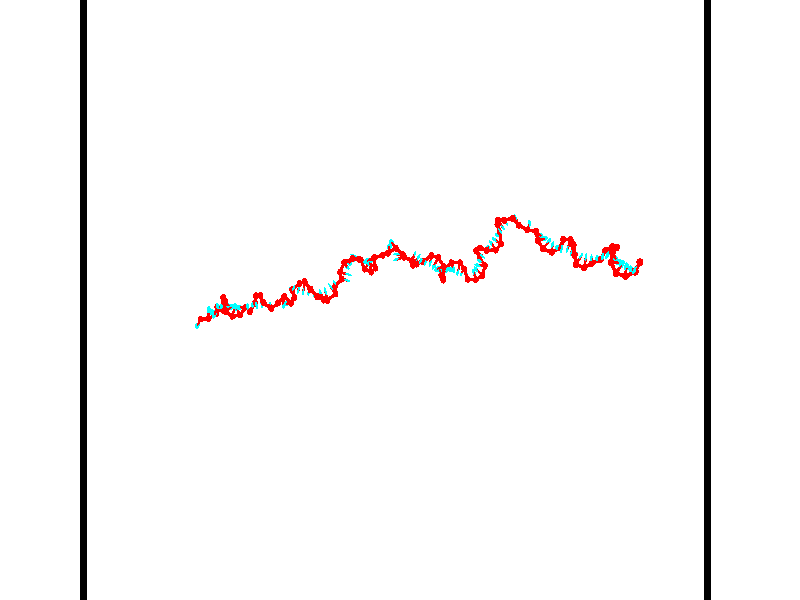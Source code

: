 // switches for output
#declare DRAW_BASES = 1; // possible values are 0, 1; only relevant for DNA ribbons
#declare DRAW_BASES_TYPE = 3; // possible values are 1, 2, 3; only relevant for DNA ribbons
#declare DRAW_FOG = 0; // set to 1 to enable fog

#include "colors.inc"

#include "transforms.inc"
background { rgb <1, 1, 1>}

#default {
   normal{
       ripples 0.25
       frequency 0.20
       turbulence 0.2
       lambda 5
   }
	finish {
		phong 0.1
		phong_size 40.
	}
}

// original window dimensions: 1024x640


// camera settings

camera {
	sky <-0, 1, 0>
	up <-0, 1, 0>
	right 1.6 * <0.99995, 0, 0.00999983>
	location <54.4867, 55, 106.329>
	look_at <55, 55, 55.0001>
	direction <0.513302, 0, -51.3289>
	angle 67.0682
}


# declare cpy_camera_pos = <54.4867, 55, 106.329>;
# if (DRAW_FOG = 1)
fog {
	fog_type 2
	up vnormalize(cpy_camera_pos)
	color rgbt<1,1,1,0.3>
	distance 1e-5
	fog_alt 3e-3
	fog_offset 88
}
# end


// LIGHTS

# declare lum = 6;
global_settings {
	ambient_light rgb lum * <0.05, 0.05, 0.05>
	max_trace_level 15
}# declare cpy_direct_light_amount = 0.25;
light_source
{	1000 * <-0.98995, -1, 1.00995>,
	rgb lum * cpy_direct_light_amount
	parallel
}

light_source
{	1000 * <0.98995, 1, -1.00995>,
	rgb lum * cpy_direct_light_amount
	parallel
}

// strand 0

// nucleotide -1

// particle -1
sphere {
	<36.690586, 53.525154, 50.588833> 0.250000
	pigment { color rgbt <1,0,0,0> }
	no_shadow
}
cylinder {
	<36.464287, 53.236263, 50.429680>,  <36.328506, 53.062927, 50.334187>, 0.100000
	pigment { color rgbt <1,0,0,0> }
	no_shadow
}
cylinder {
	<36.464287, 53.236263, 50.429680>,  <36.690586, 53.525154, 50.588833>, 0.100000
	pigment { color rgbt <1,0,0,0> }
	no_shadow
}

// particle -1
sphere {
	<36.464287, 53.236263, 50.429680> 0.100000
	pigment { color rgbt <1,0,0,0> }
	no_shadow
}
sphere {
	0, 1
	scale<0.080000,0.200000,0.300000>
	matrix <0.043811, 0.455522, -0.889146,
		0.823413, -0.520465, -0.226069,
		-0.565748, -0.722230, -0.397885,
		36.294563, 53.019596, 50.310314>
	pigment { color rgbt <0,1,1,0> }
	no_shadow
}
cylinder {
	<37.269085, 53.563694, 50.123375>,  <36.690586, 53.525154, 50.588833>, 0.130000
	pigment { color rgbt <1,0,0,0> }
	no_shadow
}

// nucleotide -1

// particle -1
sphere {
	<37.269085, 53.563694, 50.123375> 0.250000
	pigment { color rgbt <1,0,0,0> }
	no_shadow
}
cylinder {
	<37.312233, 53.945210, 50.235550>,  <37.338120, 54.174118, 50.302853>, 0.100000
	pigment { color rgbt <1,0,0,0> }
	no_shadow
}
cylinder {
	<37.312233, 53.945210, 50.235550>,  <37.269085, 53.563694, 50.123375>, 0.100000
	pigment { color rgbt <1,0,0,0> }
	no_shadow
}

// particle -1
sphere {
	<37.312233, 53.945210, 50.235550> 0.100000
	pigment { color rgbt <1,0,0,0> }
	no_shadow
}
sphere {
	0, 1
	scale<0.080000,0.200000,0.300000>
	matrix <0.745140, -0.264298, 0.612302,
		0.658127, 0.142917, -0.739218,
		0.107865, 0.953793, 0.280436,
		37.344593, 54.231346, 50.319679>
	pigment { color rgbt <0,1,1,0> }
	no_shadow
}
cylinder {
	<37.990864, 53.926552, 50.056732>,  <37.269085, 53.563694, 50.123375>, 0.130000
	pigment { color rgbt <1,0,0,0> }
	no_shadow
}

// nucleotide -1

// particle -1
sphere {
	<37.990864, 53.926552, 50.056732> 0.250000
	pigment { color rgbt <1,0,0,0> }
	no_shadow
}
cylinder {
	<37.770721, 54.057125, 50.364120>,  <37.638638, 54.135468, 50.548553>, 0.100000
	pigment { color rgbt <1,0,0,0> }
	no_shadow
}
cylinder {
	<37.770721, 54.057125, 50.364120>,  <37.990864, 53.926552, 50.056732>, 0.100000
	pigment { color rgbt <1,0,0,0> }
	no_shadow
}

// particle -1
sphere {
	<37.770721, 54.057125, 50.364120> 0.100000
	pigment { color rgbt <1,0,0,0> }
	no_shadow
}
sphere {
	0, 1
	scale<0.080000,0.200000,0.300000>
	matrix <0.726419, -0.266542, 0.633460,
		0.411612, 0.906861, -0.090433,
		-0.550356, 0.326432, 0.768473,
		37.605614, 54.155056, 50.594662>
	pigment { color rgbt <0,1,1,0> }
	no_shadow
}
cylinder {
	<38.444180, 54.293987, 50.477810>,  <37.990864, 53.926552, 50.056732>, 0.130000
	pigment { color rgbt <1,0,0,0> }
	no_shadow
}

// nucleotide -1

// particle -1
sphere {
	<38.444180, 54.293987, 50.477810> 0.250000
	pigment { color rgbt <1,0,0,0> }
	no_shadow
}
cylinder {
	<38.152081, 54.149357, 50.709671>,  <37.976822, 54.062580, 50.848789>, 0.100000
	pigment { color rgbt <1,0,0,0> }
	no_shadow
}
cylinder {
	<38.152081, 54.149357, 50.709671>,  <38.444180, 54.293987, 50.477810>, 0.100000
	pigment { color rgbt <1,0,0,0> }
	no_shadow
}

// particle -1
sphere {
	<38.152081, 54.149357, 50.709671> 0.100000
	pigment { color rgbt <1,0,0,0> }
	no_shadow
}
sphere {
	0, 1
	scale<0.080000,0.200000,0.300000>
	matrix <0.676404, -0.501884, 0.539064,
		0.096008, 0.785732, 0.611071,
		-0.730246, -0.361577, 0.579657,
		37.933006, 54.040882, 50.883568>
	pigment { color rgbt <0,1,1,0> }
	no_shadow
}
cylinder {
	<38.401466, 54.466759, 51.269135>,  <38.444180, 54.293987, 50.477810>, 0.130000
	pigment { color rgbt <1,0,0,0> }
	no_shadow
}

// nucleotide -1

// particle -1
sphere {
	<38.401466, 54.466759, 51.269135> 0.250000
	pigment { color rgbt <1,0,0,0> }
	no_shadow
}
cylinder {
	<38.233692, 54.110130, 51.200821>,  <38.133026, 53.896152, 51.159832>, 0.100000
	pigment { color rgbt <1,0,0,0> }
	no_shadow
}
cylinder {
	<38.233692, 54.110130, 51.200821>,  <38.401466, 54.466759, 51.269135>, 0.100000
	pigment { color rgbt <1,0,0,0> }
	no_shadow
}

// particle -1
sphere {
	<38.233692, 54.110130, 51.200821> 0.100000
	pigment { color rgbt <1,0,0,0> }
	no_shadow
}
sphere {
	0, 1
	scale<0.080000,0.200000,0.300000>
	matrix <0.606506, -0.415209, 0.678050,
		-0.675442, 0.180821, 0.714900,
		-0.419439, -0.891574, -0.170781,
		38.107861, 53.842659, 51.149586>
	pigment { color rgbt <0,1,1,0> }
	no_shadow
}
cylinder {
	<39.081924, 54.174927, 51.615505>,  <38.401466, 54.466759, 51.269135>, 0.130000
	pigment { color rgbt <1,0,0,0> }
	no_shadow
}

// nucleotide -1

// particle -1
sphere {
	<39.081924, 54.174927, 51.615505> 0.250000
	pigment { color rgbt <1,0,0,0> }
	no_shadow
}
cylinder {
	<38.882221, 54.374550, 51.898827>,  <38.762402, 54.494324, 52.068817>, 0.100000
	pigment { color rgbt <1,0,0,0> }
	no_shadow
}
cylinder {
	<38.882221, 54.374550, 51.898827>,  <39.081924, 54.174927, 51.615505>, 0.100000
	pigment { color rgbt <1,0,0,0> }
	no_shadow
}

// particle -1
sphere {
	<38.882221, 54.374550, 51.898827> 0.100000
	pigment { color rgbt <1,0,0,0> }
	no_shadow
}
sphere {
	0, 1
	scale<0.080000,0.200000,0.300000>
	matrix <0.847576, 0.111574, 0.518813,
		0.179888, 0.859357, -0.478691,
		-0.499255, 0.499055, 0.708299,
		38.732445, 54.524265, 52.111317>
	pigment { color rgbt <0,1,1,0> }
	no_shadow
}
cylinder {
	<39.267757, 54.931454, 51.754990>,  <39.081924, 54.174927, 51.615505>, 0.130000
	pigment { color rgbt <1,0,0,0> }
	no_shadow
}

// nucleotide -1

// particle -1
sphere {
	<39.267757, 54.931454, 51.754990> 0.250000
	pigment { color rgbt <1,0,0,0> }
	no_shadow
}
cylinder {
	<39.168991, 54.713432, 52.075478>,  <39.109730, 54.582619, 52.267769>, 0.100000
	pigment { color rgbt <1,0,0,0> }
	no_shadow
}
cylinder {
	<39.168991, 54.713432, 52.075478>,  <39.267757, 54.931454, 51.754990>, 0.100000
	pigment { color rgbt <1,0,0,0> }
	no_shadow
}

// particle -1
sphere {
	<39.168991, 54.713432, 52.075478> 0.100000
	pigment { color rgbt <1,0,0,0> }
	no_shadow
}
sphere {
	0, 1
	scale<0.080000,0.200000,0.300000>
	matrix <0.947482, 0.037626, 0.317588,
		-0.203248, 0.837559, 0.507135,
		-0.246917, -0.545050, 0.801219,
		39.094917, 54.549919, 52.315842>
	pigment { color rgbt <0,1,1,0> }
	no_shadow
}
cylinder {
	<39.310501, 55.185383, 52.507008>,  <39.267757, 54.931454, 51.754990>, 0.130000
	pigment { color rgbt <1,0,0,0> }
	no_shadow
}

// nucleotide -1

// particle -1
sphere {
	<39.310501, 55.185383, 52.507008> 0.250000
	pigment { color rgbt <1,0,0,0> }
	no_shadow
}
cylinder {
	<39.410378, 54.799770, 52.470589>,  <39.470303, 54.568401, 52.448738>, 0.100000
	pigment { color rgbt <1,0,0,0> }
	no_shadow
}
cylinder {
	<39.410378, 54.799770, 52.470589>,  <39.310501, 55.185383, 52.507008>, 0.100000
	pigment { color rgbt <1,0,0,0> }
	no_shadow
}

// particle -1
sphere {
	<39.410378, 54.799770, 52.470589> 0.100000
	pigment { color rgbt <1,0,0,0> }
	no_shadow
}
sphere {
	0, 1
	scale<0.080000,0.200000,0.300000>
	matrix <0.913118, 0.203120, 0.353494,
		-0.322287, -0.171403, 0.930995,
		0.249693, -0.964035, -0.091048,
		39.485287, 54.510559, 52.443275>
	pigment { color rgbt <0,1,1,0> }
	no_shadow
}
cylinder {
	<39.568981, 54.883755, 53.222454>,  <39.310501, 55.185383, 52.507008>, 0.130000
	pigment { color rgbt <1,0,0,0> }
	no_shadow
}

// nucleotide -1

// particle -1
sphere {
	<39.568981, 54.883755, 53.222454> 0.250000
	pigment { color rgbt <1,0,0,0> }
	no_shadow
}
cylinder {
	<39.747654, 54.682701, 52.926392>,  <39.854858, 54.562069, 52.748753>, 0.100000
	pigment { color rgbt <1,0,0,0> }
	no_shadow
}
cylinder {
	<39.747654, 54.682701, 52.926392>,  <39.568981, 54.883755, 53.222454>, 0.100000
	pigment { color rgbt <1,0,0,0> }
	no_shadow
}

// particle -1
sphere {
	<39.747654, 54.682701, 52.926392> 0.100000
	pigment { color rgbt <1,0,0,0> }
	no_shadow
}
sphere {
	0, 1
	scale<0.080000,0.200000,0.300000>
	matrix <0.851612, -0.014750, 0.523965,
		-0.274278, -0.864376, 0.421457,
		0.446686, -0.502630, -0.740159,
		39.881660, 54.531914, 52.704346>
	pigment { color rgbt <0,1,1,0> }
	no_shadow
}
cylinder {
	<39.786785, 54.172146, 53.469475>,  <39.568981, 54.883755, 53.222454>, 0.130000
	pigment { color rgbt <1,0,0,0> }
	no_shadow
}

// nucleotide -1

// particle -1
sphere {
	<39.786785, 54.172146, 53.469475> 0.250000
	pigment { color rgbt <1,0,0,0> }
	no_shadow
}
cylinder {
	<40.015751, 54.362072, 53.202072>,  <40.153130, 54.476028, 53.041630>, 0.100000
	pigment { color rgbt <1,0,0,0> }
	no_shadow
}
cylinder {
	<40.015751, 54.362072, 53.202072>,  <39.786785, 54.172146, 53.469475>, 0.100000
	pigment { color rgbt <1,0,0,0> }
	no_shadow
}

// particle -1
sphere {
	<40.015751, 54.362072, 53.202072> 0.100000
	pigment { color rgbt <1,0,0,0> }
	no_shadow
}
sphere {
	0, 1
	scale<0.080000,0.200000,0.300000>
	matrix <0.747286, 0.033492, 0.663658,
		0.337504, -0.879448, -0.335651,
		0.572411, 0.474815, -0.668503,
		40.187473, 54.504517, 53.001522>
	pigment { color rgbt <0,1,1,0> }
	no_shadow
}
cylinder {
	<40.307384, 53.804302, 53.235134>,  <39.786785, 54.172146, 53.469475>, 0.130000
	pigment { color rgbt <1,0,0,0> }
	no_shadow
}

// nucleotide -1

// particle -1
sphere {
	<40.307384, 53.804302, 53.235134> 0.250000
	pigment { color rgbt <1,0,0,0> }
	no_shadow
}
cylinder {
	<40.425159, 54.185982, 53.213936>,  <40.495823, 54.414989, 53.201218>, 0.100000
	pigment { color rgbt <1,0,0,0> }
	no_shadow
}
cylinder {
	<40.425159, 54.185982, 53.213936>,  <40.307384, 53.804302, 53.235134>, 0.100000
	pigment { color rgbt <1,0,0,0> }
	no_shadow
}

// particle -1
sphere {
	<40.425159, 54.185982, 53.213936> 0.100000
	pigment { color rgbt <1,0,0,0> }
	no_shadow
}
sphere {
	0, 1
	scale<0.080000,0.200000,0.300000>
	matrix <0.505483, -0.108436, 0.855996,
		0.811045, -0.278824, -0.514260,
		0.294436, 0.954201, -0.052994,
		40.513489, 54.472240, 53.198036>
	pigment { color rgbt <0,1,1,0> }
	no_shadow
}
cylinder {
	<41.034786, 53.901539, 53.419712>,  <40.307384, 53.804302, 53.235134>, 0.130000
	pigment { color rgbt <1,0,0,0> }
	no_shadow
}

// nucleotide -1

// particle -1
sphere {
	<41.034786, 53.901539, 53.419712> 0.250000
	pigment { color rgbt <1,0,0,0> }
	no_shadow
}
cylinder {
	<40.847492, 54.245338, 53.501694>,  <40.735115, 54.451618, 53.550884>, 0.100000
	pigment { color rgbt <1,0,0,0> }
	no_shadow
}
cylinder {
	<40.847492, 54.245338, 53.501694>,  <41.034786, 53.901539, 53.419712>, 0.100000
	pigment { color rgbt <1,0,0,0> }
	no_shadow
}

// particle -1
sphere {
	<40.847492, 54.245338, 53.501694> 0.100000
	pigment { color rgbt <1,0,0,0> }
	no_shadow
}
sphere {
	0, 1
	scale<0.080000,0.200000,0.300000>
	matrix <0.479967, 0.052659, 0.875705,
		0.741879, 0.508411, -0.437190,
		-0.468240, 0.859503, 0.204953,
		40.707020, 54.503189, 53.563179>
	pigment { color rgbt <0,1,1,0> }
	no_shadow
}
cylinder {
	<41.524918, 54.480507, 53.405781>,  <41.034786, 53.901539, 53.419712>, 0.130000
	pigment { color rgbt <1,0,0,0> }
	no_shadow
}

// nucleotide -1

// particle -1
sphere {
	<41.524918, 54.480507, 53.405781> 0.250000
	pigment { color rgbt <1,0,0,0> }
	no_shadow
}
cylinder {
	<41.244061, 54.470314, 53.690414>,  <41.075546, 54.464199, 53.861195>, 0.100000
	pigment { color rgbt <1,0,0,0> }
	no_shadow
}
cylinder {
	<41.244061, 54.470314, 53.690414>,  <41.524918, 54.480507, 53.405781>, 0.100000
	pigment { color rgbt <1,0,0,0> }
	no_shadow
}

// particle -1
sphere {
	<41.244061, 54.470314, 53.690414> 0.100000
	pigment { color rgbt <1,0,0,0> }
	no_shadow
}
sphere {
	0, 1
	scale<0.080000,0.200000,0.300000>
	matrix <0.707021, 0.093478, 0.700987,
		-0.084380, 0.995295, -0.047618,
		-0.702140, -0.025482, 0.711582,
		41.033417, 54.462669, 53.903889>
	pigment { color rgbt <0,1,1,0> }
	no_shadow
}
cylinder {
	<41.998539, 54.160595, 53.854153>,  <41.524918, 54.480507, 53.405781>, 0.130000
	pigment { color rgbt <1,0,0,0> }
	no_shadow
}

// nucleotide -1

// particle -1
sphere {
	<41.998539, 54.160595, 53.854153> 0.250000
	pigment { color rgbt <1,0,0,0> }
	no_shadow
}
cylinder {
	<41.961685, 54.378460, 54.187584>,  <41.939575, 54.509178, 54.387642>, 0.100000
	pigment { color rgbt <1,0,0,0> }
	no_shadow
}
cylinder {
	<41.961685, 54.378460, 54.187584>,  <41.998539, 54.160595, 53.854153>, 0.100000
	pigment { color rgbt <1,0,0,0> }
	no_shadow
}

// particle -1
sphere {
	<41.961685, 54.378460, 54.187584> 0.100000
	pigment { color rgbt <1,0,0,0> }
	no_shadow
}
sphere {
	0, 1
	scale<0.080000,0.200000,0.300000>
	matrix <0.992611, -0.016146, 0.120259,
		0.078960, 0.838500, -0.539151,
		-0.092132, 0.544663, 0.833579,
		41.934044, 54.541859, 54.437656>
	pigment { color rgbt <0,1,1,0> }
	no_shadow
}
cylinder {
	<42.377899, 54.738926, 53.805290>,  <41.998539, 54.160595, 53.854153>, 0.130000
	pigment { color rgbt <1,0,0,0> }
	no_shadow
}

// nucleotide -1

// particle -1
sphere {
	<42.377899, 54.738926, 53.805290> 0.250000
	pigment { color rgbt <1,0,0,0> }
	no_shadow
}
cylinder {
	<42.367626, 54.672543, 54.199608>,  <42.361462, 54.632713, 54.436199>, 0.100000
	pigment { color rgbt <1,0,0,0> }
	no_shadow
}
cylinder {
	<42.367626, 54.672543, 54.199608>,  <42.377899, 54.738926, 53.805290>, 0.100000
	pigment { color rgbt <1,0,0,0> }
	no_shadow
}

// particle -1
sphere {
	<42.367626, 54.672543, 54.199608> 0.100000
	pigment { color rgbt <1,0,0,0> }
	no_shadow
}
sphere {
	0, 1
	scale<0.080000,0.200000,0.300000>
	matrix <0.993517, 0.105007, 0.043559,
		-0.110745, 0.980526, 0.162183,
		-0.025681, -0.165956, 0.985799,
		42.359921, 54.622757, 54.495346>
	pigment { color rgbt <0,1,1,0> }
	no_shadow
}
cylinder {
	<42.623470, 55.298454, 54.354660>,  <42.377899, 54.738926, 53.805290>, 0.130000
	pigment { color rgbt <1,0,0,0> }
	no_shadow
}

// nucleotide -1

// particle -1
sphere {
	<42.623470, 55.298454, 54.354660> 0.250000
	pigment { color rgbt <1,0,0,0> }
	no_shadow
}
cylinder {
	<42.685432, 54.921860, 54.474403>,  <42.722610, 54.695904, 54.546249>, 0.100000
	pigment { color rgbt <1,0,0,0> }
	no_shadow
}
cylinder {
	<42.685432, 54.921860, 54.474403>,  <42.623470, 55.298454, 54.354660>, 0.100000
	pigment { color rgbt <1,0,0,0> }
	no_shadow
}

// particle -1
sphere {
	<42.685432, 54.921860, 54.474403> 0.100000
	pigment { color rgbt <1,0,0,0> }
	no_shadow
}
sphere {
	0, 1
	scale<0.080000,0.200000,0.300000>
	matrix <0.974353, 0.195658, 0.111150,
		-0.163218, 0.274463, 0.947644,
		0.154907, -0.941482, 0.299359,
		42.731903, 54.639416, 54.564213>
	pigment { color rgbt <0,1,1,0> }
	no_shadow
}
cylinder {
	<43.123280, 55.318195, 54.907955>,  <42.623470, 55.298454, 54.354660>, 0.130000
	pigment { color rgbt <1,0,0,0> }
	no_shadow
}

// nucleotide -1

// particle -1
sphere {
	<43.123280, 55.318195, 54.907955> 0.250000
	pigment { color rgbt <1,0,0,0> }
	no_shadow
}
cylinder {
	<43.149925, 54.954056, 54.744576>,  <43.165913, 54.735573, 54.646549>, 0.100000
	pigment { color rgbt <1,0,0,0> }
	no_shadow
}
cylinder {
	<43.149925, 54.954056, 54.744576>,  <43.123280, 55.318195, 54.907955>, 0.100000
	pigment { color rgbt <1,0,0,0> }
	no_shadow
}

// particle -1
sphere {
	<43.149925, 54.954056, 54.744576> 0.100000
	pigment { color rgbt <1,0,0,0> }
	no_shadow
}
sphere {
	0, 1
	scale<0.080000,0.200000,0.300000>
	matrix <0.994235, 0.095036, -0.049661,
		0.084026, -0.402786, 0.911429,
		0.066616, -0.910347, -0.408449,
		43.169910, 54.680950, 54.622040>
	pigment { color rgbt <0,1,1,0> }
	no_shadow
}
cylinder {
	<43.486347, 54.799866, 55.300625>,  <43.123280, 55.318195, 54.907955>, 0.130000
	pigment { color rgbt <1,0,0,0> }
	no_shadow
}

// nucleotide -1

// particle -1
sphere {
	<43.486347, 54.799866, 55.300625> 0.250000
	pigment { color rgbt <1,0,0,0> }
	no_shadow
}
cylinder {
	<43.512630, 54.728024, 54.908009>,  <43.528400, 54.684917, 54.672440>, 0.100000
	pigment { color rgbt <1,0,0,0> }
	no_shadow
}
cylinder {
	<43.512630, 54.728024, 54.908009>,  <43.486347, 54.799866, 55.300625>, 0.100000
	pigment { color rgbt <1,0,0,0> }
	no_shadow
}

// particle -1
sphere {
	<43.512630, 54.728024, 54.908009> 0.100000
	pigment { color rgbt <1,0,0,0> }
	no_shadow
}
sphere {
	0, 1
	scale<0.080000,0.200000,0.300000>
	matrix <0.997785, 0.001605, 0.066498,
		-0.010368, -0.983737, 0.179313,
		0.065704, -0.179606, -0.981542,
		43.532341, 54.674141, 54.613544>
	pigment { color rgbt <0,1,1,0> }
	no_shadow
}
cylinder {
	<44.125259, 54.382381, 55.182243>,  <43.486347, 54.799866, 55.300625>, 0.130000
	pigment { color rgbt <1,0,0,0> }
	no_shadow
}

// nucleotide -1

// particle -1
sphere {
	<44.125259, 54.382381, 55.182243> 0.250000
	pigment { color rgbt <1,0,0,0> }
	no_shadow
}
cylinder {
	<44.007748, 54.545273, 54.836327>,  <43.937241, 54.643009, 54.628777>, 0.100000
	pigment { color rgbt <1,0,0,0> }
	no_shadow
}
cylinder {
	<44.007748, 54.545273, 54.836327>,  <44.125259, 54.382381, 55.182243>, 0.100000
	pigment { color rgbt <1,0,0,0> }
	no_shadow
}

// particle -1
sphere {
	<44.007748, 54.545273, 54.836327> 0.100000
	pigment { color rgbt <1,0,0,0> }
	no_shadow
}
sphere {
	0, 1
	scale<0.080000,0.200000,0.300000>
	matrix <0.942732, 0.272941, -0.191730,
		0.157958, -0.871589, -0.464092,
		-0.293780, 0.407229, -0.864788,
		43.919613, 54.667442, 54.576889>
	pigment { color rgbt <0,1,1,0> }
	no_shadow
}
cylinder {
	<44.635635, 54.788132, 55.031132>,  <44.125259, 54.382381, 55.182243>, 0.130000
	pigment { color rgbt <1,0,0,0> }
	no_shadow
}

// nucleotide -1

// particle -1
sphere {
	<44.635635, 54.788132, 55.031132> 0.250000
	pigment { color rgbt <1,0,0,0> }
	no_shadow
}
cylinder {
	<44.486897, 54.718948, 54.666317>,  <44.397652, 54.677437, 54.447426>, 0.100000
	pigment { color rgbt <1,0,0,0> }
	no_shadow
}
cylinder {
	<44.486897, 54.718948, 54.666317>,  <44.635635, 54.788132, 55.031132>, 0.100000
	pigment { color rgbt <1,0,0,0> }
	no_shadow
}

// particle -1
sphere {
	<44.486897, 54.718948, 54.666317> 0.100000
	pigment { color rgbt <1,0,0,0> }
	no_shadow
}
sphere {
	0, 1
	scale<0.080000,0.200000,0.300000>
	matrix <0.796893, 0.444443, -0.409185,
		0.476121, -0.878951, -0.027436,
		-0.371847, -0.172958, -0.912039,
		44.375343, 54.667061, 54.392704>
	pigment { color rgbt <0,1,1,0> }
	no_shadow
}
cylinder {
	<45.093967, 55.248390, 54.586464>,  <44.635635, 54.788132, 55.031132>, 0.130000
	pigment { color rgbt <1,0,0,0> }
	no_shadow
}

// nucleotide -1

// particle -1
sphere {
	<45.093967, 55.248390, 54.586464> 0.250000
	pigment { color rgbt <1,0,0,0> }
	no_shadow
}
cylinder {
	<45.014740, 54.905342, 54.396618>,  <44.967205, 54.699512, 54.282711>, 0.100000
	pigment { color rgbt <1,0,0,0> }
	no_shadow
}
cylinder {
	<45.014740, 54.905342, 54.396618>,  <45.093967, 55.248390, 54.586464>, 0.100000
	pigment { color rgbt <1,0,0,0> }
	no_shadow
}

// particle -1
sphere {
	<45.014740, 54.905342, 54.396618> 0.100000
	pigment { color rgbt <1,0,0,0> }
	no_shadow
}
sphere {
	0, 1
	scale<0.080000,0.200000,0.300000>
	matrix <0.654842, 0.244519, -0.715117,
		0.729349, -0.452443, 0.513171,
		-0.198070, -0.857616, -0.474619,
		44.955318, 54.648056, 54.254230>
	pigment { color rgbt <0,1,1,0> }
	no_shadow
}
cylinder {
	<45.652424, 54.777054, 54.406498>,  <45.093967, 55.248390, 54.586464>, 0.130000
	pigment { color rgbt <1,0,0,0> }
	no_shadow
}

// nucleotide -1

// particle -1
sphere {
	<45.652424, 54.777054, 54.406498> 0.250000
	pigment { color rgbt <1,0,0,0> }
	no_shadow
}
cylinder {
	<45.383553, 54.746731, 54.111900>,  <45.222229, 54.728539, 53.935143>, 0.100000
	pigment { color rgbt <1,0,0,0> }
	no_shadow
}
cylinder {
	<45.383553, 54.746731, 54.111900>,  <45.652424, 54.777054, 54.406498>, 0.100000
	pigment { color rgbt <1,0,0,0> }
	no_shadow
}

// particle -1
sphere {
	<45.383553, 54.746731, 54.111900> 0.100000
	pigment { color rgbt <1,0,0,0> }
	no_shadow
}
sphere {
	0, 1
	scale<0.080000,0.200000,0.300000>
	matrix <0.702770, 0.247709, -0.666899,
		0.232990, -0.965864, -0.113234,
		-0.672183, -0.075803, -0.736494,
		45.181896, 54.723988, 53.890953>
	pigment { color rgbt <0,1,1,0> }
	no_shadow
}
cylinder {
	<46.016750, 55.163586, 54.894241>,  <45.652424, 54.777054, 54.406498>, 0.130000
	pigment { color rgbt <1,0,0,0> }
	no_shadow
}

// nucleotide -1

// particle -1
sphere {
	<46.016750, 55.163586, 54.894241> 0.250000
	pigment { color rgbt <1,0,0,0> }
	no_shadow
}
cylinder {
	<45.816036, 55.475880, 54.745293>,  <45.695606, 55.663258, 54.655922>, 0.100000
	pigment { color rgbt <1,0,0,0> }
	no_shadow
}
cylinder {
	<45.816036, 55.475880, 54.745293>,  <46.016750, 55.163586, 54.894241>, 0.100000
	pigment { color rgbt <1,0,0,0> }
	no_shadow
}

// particle -1
sphere {
	<45.816036, 55.475880, 54.745293> 0.100000
	pigment { color rgbt <1,0,0,0> }
	no_shadow
}
sphere {
	0, 1
	scale<0.080000,0.200000,0.300000>
	matrix <-0.864948, -0.457194, 0.206973,
		-0.008654, 0.425938, 0.904711,
		-0.501786, 0.780737, -0.372370,
		45.665501, 55.710102, 54.633583>
	pigment { color rgbt <0,1,1,0> }
	no_shadow
}
cylinder {
	<45.898056, 55.717453, 55.328197>,  <46.016750, 55.163586, 54.894241>, 0.130000
	pigment { color rgbt <1,0,0,0> }
	no_shadow
}

// nucleotide -1

// particle -1
sphere {
	<45.898056, 55.717453, 55.328197> 0.250000
	pigment { color rgbt <1,0,0,0> }
	no_shadow
}
cylinder {
	<46.031372, 55.781029, 55.699928>,  <46.111362, 55.819176, 55.922966>, 0.100000
	pigment { color rgbt <1,0,0,0> }
	no_shadow
}
cylinder {
	<46.031372, 55.781029, 55.699928>,  <45.898056, 55.717453, 55.328197>, 0.100000
	pigment { color rgbt <1,0,0,0> }
	no_shadow
}

// particle -1
sphere {
	<46.031372, 55.781029, 55.699928> 0.100000
	pigment { color rgbt <1,0,0,0> }
	no_shadow
}
sphere {
	0, 1
	scale<0.080000,0.200000,0.300000>
	matrix <0.870915, -0.429461, -0.238894,
		0.361142, 0.888989, -0.281559,
		0.333293, 0.158939, 0.929330,
		46.131359, 55.828709, 55.978725>
	pigment { color rgbt <0,1,1,0> }
	no_shadow
}
cylinder {
	<46.530556, 56.168999, 55.402290>,  <45.898056, 55.717453, 55.328197>, 0.130000
	pigment { color rgbt <1,0,0,0> }
	no_shadow
}

// nucleotide -1

// particle -1
sphere {
	<46.530556, 56.168999, 55.402290> 0.250000
	pigment { color rgbt <1,0,0,0> }
	no_shadow
}
cylinder {
	<46.521984, 55.881340, 55.680099>,  <46.516842, 55.708744, 55.846786>, 0.100000
	pigment { color rgbt <1,0,0,0> }
	no_shadow
}
cylinder {
	<46.521984, 55.881340, 55.680099>,  <46.530556, 56.168999, 55.402290>, 0.100000
	pigment { color rgbt <1,0,0,0> }
	no_shadow
}

// particle -1
sphere {
	<46.521984, 55.881340, 55.680099> 0.100000
	pigment { color rgbt <1,0,0,0> }
	no_shadow
}
sphere {
	0, 1
	scale<0.080000,0.200000,0.300000>
	matrix <0.942782, -0.245727, -0.225344,
		0.332720, 0.649956, 0.683268,
		-0.021434, -0.719149, 0.694525,
		46.515553, 55.665596, 55.888458>
	pigment { color rgbt <0,1,1,0> }
	no_shadow
}
cylinder {
	<47.041664, 56.270153, 55.940018>,  <46.530556, 56.168999, 55.402290>, 0.130000
	pigment { color rgbt <1,0,0,0> }
	no_shadow
}

// nucleotide -1

// particle -1
sphere {
	<47.041664, 56.270153, 55.940018> 0.250000
	pigment { color rgbt <1,0,0,0> }
	no_shadow
}
cylinder {
	<46.979206, 55.876553, 55.905724>,  <46.941730, 55.640392, 55.885147>, 0.100000
	pigment { color rgbt <1,0,0,0> }
	no_shadow
}
cylinder {
	<46.979206, 55.876553, 55.905724>,  <47.041664, 56.270153, 55.940018>, 0.100000
	pigment { color rgbt <1,0,0,0> }
	no_shadow
}

// particle -1
sphere {
	<46.979206, 55.876553, 55.905724> 0.100000
	pigment { color rgbt <1,0,0,0> }
	no_shadow
}
sphere {
	0, 1
	scale<0.080000,0.200000,0.300000>
	matrix <0.985942, -0.150050, -0.073505,
		0.059465, -0.096009, 0.993603,
		-0.156147, -0.984006, -0.085737,
		46.932362, 55.581352, 55.880001>
	pigment { color rgbt <0,1,1,0> }
	no_shadow
}
cylinder {
	<47.584221, 55.743862, 56.347656>,  <47.041664, 56.270153, 55.940018>, 0.130000
	pigment { color rgbt <1,0,0,0> }
	no_shadow
}

// nucleotide -1

// particle -1
sphere {
	<47.584221, 55.743862, 56.347656> 0.250000
	pigment { color rgbt <1,0,0,0> }
	no_shadow
}
cylinder {
	<47.444401, 55.604538, 55.999748>,  <47.360508, 55.520943, 55.791004>, 0.100000
	pigment { color rgbt <1,0,0,0> }
	no_shadow
}
cylinder {
	<47.444401, 55.604538, 55.999748>,  <47.584221, 55.743862, 56.347656>, 0.100000
	pigment { color rgbt <1,0,0,0> }
	no_shadow
}

// particle -1
sphere {
	<47.444401, 55.604538, 55.999748> 0.100000
	pigment { color rgbt <1,0,0,0> }
	no_shadow
}
sphere {
	0, 1
	scale<0.080000,0.200000,0.300000>
	matrix <0.936371, -0.161631, -0.311585,
		-0.032053, -0.923338, 0.382648,
		-0.349546, -0.348313, -0.869768,
		47.339539, 55.500046, 55.738819>
	pigment { color rgbt <0,1,1,0> }
	no_shadow
}
cylinder {
	<48.093704, 55.249214, 56.108753>,  <47.584221, 55.743862, 56.347656>, 0.130000
	pigment { color rgbt <1,0,0,0> }
	no_shadow
}

// nucleotide -1

// particle -1
sphere {
	<48.093704, 55.249214, 56.108753> 0.250000
	pigment { color rgbt <1,0,0,0> }
	no_shadow
}
cylinder {
	<47.907967, 55.349163, 55.768883>,  <47.796524, 55.409130, 55.564960>, 0.100000
	pigment { color rgbt <1,0,0,0> }
	no_shadow
}
cylinder {
	<47.907967, 55.349163, 55.768883>,  <48.093704, 55.249214, 56.108753>, 0.100000
	pigment { color rgbt <1,0,0,0> }
	no_shadow
}

// particle -1
sphere {
	<47.907967, 55.349163, 55.768883> 0.100000
	pigment { color rgbt <1,0,0,0> }
	no_shadow
}
sphere {
	0, 1
	scale<0.080000,0.200000,0.300000>
	matrix <0.867717, -0.063757, -0.492953,
		-0.177346, -0.966179, -0.187209,
		-0.464345, 0.249868, -0.849676,
		47.768661, 55.424122, 55.513981>
	pigment { color rgbt <0,1,1,0> }
	no_shadow
}
cylinder {
	<48.605549, 55.004318, 55.743965>,  <48.093704, 55.249214, 56.108753>, 0.130000
	pigment { color rgbt <1,0,0,0> }
	no_shadow
}

// nucleotide -1

// particle -1
sphere {
	<48.605549, 55.004318, 55.743965> 0.250000
	pigment { color rgbt <1,0,0,0> }
	no_shadow
}
cylinder {
	<48.421600, 55.293976, 55.538391>,  <48.311230, 55.467770, 55.415047>, 0.100000
	pigment { color rgbt <1,0,0,0> }
	no_shadow
}
cylinder {
	<48.421600, 55.293976, 55.538391>,  <48.605549, 55.004318, 55.743965>, 0.100000
	pigment { color rgbt <1,0,0,0> }
	no_shadow
}

// particle -1
sphere {
	<48.421600, 55.293976, 55.538391> 0.100000
	pigment { color rgbt <1,0,0,0> }
	no_shadow
}
sphere {
	0, 1
	scale<0.080000,0.200000,0.300000>
	matrix <0.872596, 0.261253, -0.412702,
		-0.164591, -0.638246, -0.752032,
		-0.459876, 0.724147, -0.513931,
		48.283638, 55.511219, 55.384212>
	pigment { color rgbt <0,1,1,0> }
	no_shadow
}
cylinder {
	<48.828358, 54.978218, 55.049629>,  <48.605549, 55.004318, 55.743965>, 0.130000
	pigment { color rgbt <1,0,0,0> }
	no_shadow
}

// nucleotide -1

// particle -1
sphere {
	<48.828358, 54.978218, 55.049629> 0.250000
	pigment { color rgbt <1,0,0,0> }
	no_shadow
}
cylinder {
	<48.747673, 55.355549, 55.155037>,  <48.699261, 55.581947, 55.218281>, 0.100000
	pigment { color rgbt <1,0,0,0> }
	no_shadow
}
cylinder {
	<48.747673, 55.355549, 55.155037>,  <48.828358, 54.978218, 55.049629>, 0.100000
	pigment { color rgbt <1,0,0,0> }
	no_shadow
}

// particle -1
sphere {
	<48.747673, 55.355549, 55.155037> 0.100000
	pigment { color rgbt <1,0,0,0> }
	no_shadow
}
sphere {
	0, 1
	scale<0.080000,0.200000,0.300000>
	matrix <0.896281, 0.286272, -0.338715,
		-0.394957, 0.167860, -0.903234,
		-0.201714, 0.943330, 0.263515,
		48.687160, 55.638546, 55.234093>
	pigment { color rgbt <0,1,1,0> }
	no_shadow
}
cylinder {
	<49.506817, 55.430225, 54.839325>,  <48.828358, 54.978218, 55.049629>, 0.130000
	pigment { color rgbt <1,0,0,0> }
	no_shadow
}

// nucleotide -1

// particle -1
sphere {
	<49.506817, 55.430225, 54.839325> 0.250000
	pigment { color rgbt <1,0,0,0> }
	no_shadow
}
cylinder {
	<49.278854, 55.720436, 54.993629>,  <49.142075, 55.894562, 55.086212>, 0.100000
	pigment { color rgbt <1,0,0,0> }
	no_shadow
}
cylinder {
	<49.278854, 55.720436, 54.993629>,  <49.506817, 55.430225, 54.839325>, 0.100000
	pigment { color rgbt <1,0,0,0> }
	no_shadow
}

// particle -1
sphere {
	<49.278854, 55.720436, 54.993629> 0.100000
	pigment { color rgbt <1,0,0,0> }
	no_shadow
}
sphere {
	0, 1
	scale<0.080000,0.200000,0.300000>
	matrix <0.702088, 0.673870, -0.230156,
		-0.426938, 0.139671, -0.893429,
		-0.569909, 0.725528, 0.385762,
		49.107883, 55.938095, 55.109360>
	pigment { color rgbt <0,1,1,0> }
	no_shadow
}
cylinder {
	<49.434029, 56.012890, 54.288517>,  <49.506817, 55.430225, 54.839325>, 0.130000
	pigment { color rgbt <1,0,0,0> }
	no_shadow
}

// nucleotide -1

// particle -1
sphere {
	<49.434029, 56.012890, 54.288517> 0.250000
	pigment { color rgbt <1,0,0,0> }
	no_shadow
}
cylinder {
	<49.441010, 56.128036, 54.671520>,  <49.445198, 56.197124, 54.901321>, 0.100000
	pigment { color rgbt <1,0,0,0> }
	no_shadow
}
cylinder {
	<49.441010, 56.128036, 54.671520>,  <49.434029, 56.012890, 54.288517>, 0.100000
	pigment { color rgbt <1,0,0,0> }
	no_shadow
}

// particle -1
sphere {
	<49.441010, 56.128036, 54.671520> 0.100000
	pigment { color rgbt <1,0,0,0> }
	no_shadow
}
sphere {
	0, 1
	scale<0.080000,0.200000,0.300000>
	matrix <0.780923, 0.594113, -0.192845,
		-0.624384, 0.751108, -0.214432,
		0.017450, 0.287865, 0.957512,
		49.446243, 56.214397, 54.958775>
	pigment { color rgbt <0,1,1,0> }
	no_shadow
}
cylinder {
	<50.000599, 56.496655, 54.624653>,  <49.434029, 56.012890, 54.288517>, 0.130000
	pigment { color rgbt <1,0,0,0> }
	no_shadow
}

// nucleotide -1

// particle -1
sphere {
	<50.000599, 56.496655, 54.624653> 0.250000
	pigment { color rgbt <1,0,0,0> }
	no_shadow
}
cylinder {
	<50.305267, 56.435581, 54.876541>,  <50.488068, 56.398937, 55.027676>, 0.100000
	pigment { color rgbt <1,0,0,0> }
	no_shadow
}
cylinder {
	<50.305267, 56.435581, 54.876541>,  <50.000599, 56.496655, 54.624653>, 0.100000
	pigment { color rgbt <1,0,0,0> }
	no_shadow
}

// particle -1
sphere {
	<50.305267, 56.435581, 54.876541> 0.100000
	pigment { color rgbt <1,0,0,0> }
	no_shadow
}
sphere {
	0, 1
	scale<0.080000,0.200000,0.300000>
	matrix <0.238662, 0.969624, -0.053572,
		-0.602414, 0.191095, 0.774971,
		0.761668, -0.152684, 0.629722,
		50.533768, 56.389774, 55.065456>
	pigment { color rgbt <0,1,1,0> }
	no_shadow
}
cylinder {
	<49.932571, 56.964581, 55.206646>,  <50.000599, 56.496655, 54.624653>, 0.130000
	pigment { color rgbt <1,0,0,0> }
	no_shadow
}

// nucleotide -1

// particle -1
sphere {
	<49.932571, 56.964581, 55.206646> 0.250000
	pigment { color rgbt <1,0,0,0> }
	no_shadow
}
cylinder {
	<50.320156, 56.870358, 55.176628>,  <50.552708, 56.813824, 55.158615>, 0.100000
	pigment { color rgbt <1,0,0,0> }
	no_shadow
}
cylinder {
	<50.320156, 56.870358, 55.176628>,  <49.932571, 56.964581, 55.206646>, 0.100000
	pigment { color rgbt <1,0,0,0> }
	no_shadow
}

// particle -1
sphere {
	<50.320156, 56.870358, 55.176628> 0.100000
	pigment { color rgbt <1,0,0,0> }
	no_shadow
}
sphere {
	0, 1
	scale<0.080000,0.200000,0.300000>
	matrix <0.232960, 0.971586, -0.041831,
		0.082767, 0.023049, 0.996302,
		0.968958, -0.235560, -0.075046,
		50.610844, 56.799690, 55.154114>
	pigment { color rgbt <0,1,1,0> }
	no_shadow
}
cylinder {
	<50.295372, 57.624294, 55.489296>,  <49.932571, 56.964581, 55.206646>, 0.130000
	pigment { color rgbt <1,0,0,0> }
	no_shadow
}

// nucleotide -1

// particle -1
sphere {
	<50.295372, 57.624294, 55.489296> 0.250000
	pigment { color rgbt <1,0,0,0> }
	no_shadow
}
cylinder {
	<50.423237, 57.446918, 55.154350>,  <50.499954, 57.340492, 54.953384>, 0.100000
	pigment { color rgbt <1,0,0,0> }
	no_shadow
}
cylinder {
	<50.423237, 57.446918, 55.154350>,  <50.295372, 57.624294, 55.489296>, 0.100000
	pigment { color rgbt <1,0,0,0> }
	no_shadow
}

// particle -1
sphere {
	<50.423237, 57.446918, 55.154350> 0.100000
	pigment { color rgbt <1,0,0,0> }
	no_shadow
}
sphere {
	0, 1
	scale<0.080000,0.200000,0.300000>
	matrix <0.331756, 0.880173, -0.339461,
		0.887556, -0.169289, 0.428469,
		0.319660, -0.443438, -0.837365,
		50.519135, 57.313889, 54.903141>
	pigment { color rgbt <0,1,1,0> }
	no_shadow
}
cylinder {
	<50.977348, 57.911285, 55.285381>,  <50.295372, 57.624294, 55.489296>, 0.130000
	pigment { color rgbt <1,0,0,0> }
	no_shadow
}

// nucleotide -1

// particle -1
sphere {
	<50.977348, 57.911285, 55.285381> 0.250000
	pigment { color rgbt <1,0,0,0> }
	no_shadow
}
cylinder {
	<50.812023, 57.745792, 54.960915>,  <50.712826, 57.646496, 54.766235>, 0.100000
	pigment { color rgbt <1,0,0,0> }
	no_shadow
}
cylinder {
	<50.812023, 57.745792, 54.960915>,  <50.977348, 57.911285, 55.285381>, 0.100000
	pigment { color rgbt <1,0,0,0> }
	no_shadow
}

// particle -1
sphere {
	<50.812023, 57.745792, 54.960915> 0.100000
	pigment { color rgbt <1,0,0,0> }
	no_shadow
}
sphere {
	0, 1
	scale<0.080000,0.200000,0.300000>
	matrix <0.498165, 0.642950, -0.581762,
		0.762235, -0.644547, -0.059635,
		-0.413315, -0.413731, -0.811170,
		50.688030, 57.621674, 54.717564>
	pigment { color rgbt <0,1,1,0> }
	no_shadow
}
cylinder {
	<51.488945, 57.906673, 54.785458>,  <50.977348, 57.911285, 55.285381>, 0.130000
	pigment { color rgbt <1,0,0,0> }
	no_shadow
}

// nucleotide -1

// particle -1
sphere {
	<51.488945, 57.906673, 54.785458> 0.250000
	pigment { color rgbt <1,0,0,0> }
	no_shadow
}
cylinder {
	<51.142536, 57.880043, 54.587234>,  <50.934692, 57.864063, 54.468300>, 0.100000
	pigment { color rgbt <1,0,0,0> }
	no_shadow
}
cylinder {
	<51.142536, 57.880043, 54.587234>,  <51.488945, 57.906673, 54.785458>, 0.100000
	pigment { color rgbt <1,0,0,0> }
	no_shadow
}

// particle -1
sphere {
	<51.142536, 57.880043, 54.587234> 0.100000
	pigment { color rgbt <1,0,0,0> }
	no_shadow
}
sphere {
	0, 1
	scale<0.080000,0.200000,0.300000>
	matrix <0.302401, 0.719559, -0.625131,
		0.398202, -0.691232, -0.603020,
		-0.866019, -0.066575, -0.495559,
		50.882732, 57.860069, 54.438568>
	pigment { color rgbt <0,1,1,0> }
	no_shadow
}
cylinder {
	<51.610710, 57.894413, 53.992966>,  <51.488945, 57.906673, 54.785458>, 0.130000
	pigment { color rgbt <1,0,0,0> }
	no_shadow
}

// nucleotide -1

// particle -1
sphere {
	<51.610710, 57.894413, 53.992966> 0.250000
	pigment { color rgbt <1,0,0,0> }
	no_shadow
}
cylinder {
	<51.261585, 58.049820, 54.111118>,  <51.052109, 58.143063, 54.182011>, 0.100000
	pigment { color rgbt <1,0,0,0> }
	no_shadow
}
cylinder {
	<51.261585, 58.049820, 54.111118>,  <51.610710, 57.894413, 53.992966>, 0.100000
	pigment { color rgbt <1,0,0,0> }
	no_shadow
}

// particle -1
sphere {
	<51.261585, 58.049820, 54.111118> 0.100000
	pigment { color rgbt <1,0,0,0> }
	no_shadow
}
sphere {
	0, 1
	scale<0.080000,0.200000,0.300000>
	matrix <0.203084, 0.839454, -0.504058,
		-0.443794, -0.379962, -0.811588,
		-0.872814, 0.388518, 0.295380,
		50.999741, 58.166374, 54.199734>
	pigment { color rgbt <0,1,1,0> }
	no_shadow
}
cylinder {
	<51.953751, 57.229137, 54.014763>,  <51.610710, 57.894413, 53.992966>, 0.130000
	pigment { color rgbt <1,0,0,0> }
	no_shadow
}

// nucleotide -1

// particle -1
sphere {
	<51.953751, 57.229137, 54.014763> 0.250000
	pigment { color rgbt <1,0,0,0> }
	no_shadow
}
cylinder {
	<52.210201, 57.536102, 54.017178>,  <52.364071, 57.720280, 54.018627>, 0.100000
	pigment { color rgbt <1,0,0,0> }
	no_shadow
}
cylinder {
	<52.210201, 57.536102, 54.017178>,  <51.953751, 57.229137, 54.014763>, 0.100000
	pigment { color rgbt <1,0,0,0> }
	no_shadow
}

// particle -1
sphere {
	<52.210201, 57.536102, 54.017178> 0.100000
	pigment { color rgbt <1,0,0,0> }
	no_shadow
}
sphere {
	0, 1
	scale<0.080000,0.200000,0.300000>
	matrix <-0.010720, 0.001095, 0.999942,
		0.767358, -0.641156, 0.008929,
		0.641129, 0.767409, 0.006033,
		52.402538, 57.766327, 54.018986>
	pigment { color rgbt <0,1,1,0> }
	no_shadow
}
cylinder {
	<52.538406, 56.998890, 54.345459>,  <51.953751, 57.229137, 54.014763>, 0.130000
	pigment { color rgbt <1,0,0,0> }
	no_shadow
}

// nucleotide -1

// particle -1
sphere {
	<52.538406, 56.998890, 54.345459> 0.250000
	pigment { color rgbt <1,0,0,0> }
	no_shadow
}
cylinder {
	<52.440411, 57.385109, 54.380562>,  <52.381611, 57.616840, 54.401623>, 0.100000
	pigment { color rgbt <1,0,0,0> }
	no_shadow
}
cylinder {
	<52.440411, 57.385109, 54.380562>,  <52.538406, 56.998890, 54.345459>, 0.100000
	pigment { color rgbt <1,0,0,0> }
	no_shadow
}

// particle -1
sphere {
	<52.440411, 57.385109, 54.380562> 0.100000
	pigment { color rgbt <1,0,0,0> }
	no_shadow
}
sphere {
	0, 1
	scale<0.080000,0.200000,0.300000>
	matrix <-0.222934, -0.144189, 0.964111,
		0.943546, 0.216638, 0.250578,
		-0.244994, 0.965545, 0.087753,
		52.366913, 57.674774, 54.406887>
	pigment { color rgbt <0,1,1,0> }
	no_shadow
}
cylinder {
	<52.909218, 57.269676, 54.905792>,  <52.538406, 56.998890, 54.345459>, 0.130000
	pigment { color rgbt <1,0,0,0> }
	no_shadow
}

// nucleotide -1

// particle -1
sphere {
	<52.909218, 57.269676, 54.905792> 0.250000
	pigment { color rgbt <1,0,0,0> }
	no_shadow
}
cylinder {
	<52.585758, 57.491615, 54.827576>,  <52.391682, 57.624779, 54.780647>, 0.100000
	pigment { color rgbt <1,0,0,0> }
	no_shadow
}
cylinder {
	<52.585758, 57.491615, 54.827576>,  <52.909218, 57.269676, 54.905792>, 0.100000
	pigment { color rgbt <1,0,0,0> }
	no_shadow
}

// particle -1
sphere {
	<52.585758, 57.491615, 54.827576> 0.100000
	pigment { color rgbt <1,0,0,0> }
	no_shadow
}
sphere {
	0, 1
	scale<0.080000,0.200000,0.300000>
	matrix <-0.323463, -0.141712, 0.935569,
		0.491390, 0.819793, 0.294068,
		-0.808645, 0.554849, -0.195537,
		52.343166, 57.658070, 54.768913>
	pigment { color rgbt <0,1,1,0> }
	no_shadow
}
cylinder {
	<52.815655, 57.984386, 55.272575>,  <52.909218, 57.269676, 54.905792>, 0.130000
	pigment { color rgbt <1,0,0,0> }
	no_shadow
}

// nucleotide -1

// particle -1
sphere {
	<52.815655, 57.984386, 55.272575> 0.250000
	pigment { color rgbt <1,0,0,0> }
	no_shadow
}
cylinder {
	<52.450130, 57.840836, 55.196518>,  <52.230816, 57.754707, 55.150883>, 0.100000
	pigment { color rgbt <1,0,0,0> }
	no_shadow
}
cylinder {
	<52.450130, 57.840836, 55.196518>,  <52.815655, 57.984386, 55.272575>, 0.100000
	pigment { color rgbt <1,0,0,0> }
	no_shadow
}

// particle -1
sphere {
	<52.450130, 57.840836, 55.196518> 0.100000
	pigment { color rgbt <1,0,0,0> }
	no_shadow
}
sphere {
	0, 1
	scale<0.080000,0.200000,0.300000>
	matrix <-0.210340, 0.017694, 0.977468,
		-0.347424, 0.933218, -0.091654,
		-0.913813, -0.358874, -0.190146,
		52.175987, 57.733173, 55.139473>
	pigment { color rgbt <0,1,1,0> }
	no_shadow
}
cylinder {
	<53.531754, 58.172482, 54.991768>,  <52.815655, 57.984386, 55.272575>, 0.130000
	pigment { color rgbt <1,0,0,0> }
	no_shadow
}

// nucleotide -1

// particle -1
sphere {
	<53.531754, 58.172482, 54.991768> 0.250000
	pigment { color rgbt <1,0,0,0> }
	no_shadow
}
cylinder {
	<53.858738, 58.347748, 54.842224>,  <54.054928, 58.452908, 54.752499>, 0.100000
	pigment { color rgbt <1,0,0,0> }
	no_shadow
}
cylinder {
	<53.858738, 58.347748, 54.842224>,  <53.531754, 58.172482, 54.991768>, 0.100000
	pigment { color rgbt <1,0,0,0> }
	no_shadow
}

// particle -1
sphere {
	<53.858738, 58.347748, 54.842224> 0.100000
	pigment { color rgbt <1,0,0,0> }
	no_shadow
}
sphere {
	0, 1
	scale<0.080000,0.200000,0.300000>
	matrix <-0.139334, 0.780229, 0.609778,
		0.558876, -0.446379, 0.698858,
		0.817461, 0.438165, -0.373856,
		54.103977, 58.479198, 54.730068>
	pigment { color rgbt <0,1,1,0> }
	no_shadow
}
cylinder {
	<53.973228, 58.278114, 55.568558>,  <53.531754, 58.172482, 54.991768>, 0.130000
	pigment { color rgbt <1,0,0,0> }
	no_shadow
}

// nucleotide -1

// particle -1
sphere {
	<53.973228, 58.278114, 55.568558> 0.250000
	pigment { color rgbt <1,0,0,0> }
	no_shadow
}
cylinder {
	<54.044983, 58.559875, 55.293854>,  <54.088036, 58.728931, 55.129032>, 0.100000
	pigment { color rgbt <1,0,0,0> }
	no_shadow
}
cylinder {
	<54.044983, 58.559875, 55.293854>,  <53.973228, 58.278114, 55.568558>, 0.100000
	pigment { color rgbt <1,0,0,0> }
	no_shadow
}

// particle -1
sphere {
	<54.044983, 58.559875, 55.293854> 0.100000
	pigment { color rgbt <1,0,0,0> }
	no_shadow
}
sphere {
	0, 1
	scale<0.080000,0.200000,0.300000>
	matrix <0.103756, 0.680640, 0.725234,
		0.978292, -0.201352, 0.049012,
		0.179387, 0.704405, -0.686756,
		54.098801, 58.771198, 55.087826>
	pigment { color rgbt <0,1,1,0> }
	no_shadow
}
cylinder {
	<54.642056, 58.624645, 55.673698>,  <53.973228, 58.278114, 55.568558>, 0.130000
	pigment { color rgbt <1,0,0,0> }
	no_shadow
}

// nucleotide -1

// particle -1
sphere {
	<54.642056, 58.624645, 55.673698> 0.250000
	pigment { color rgbt <1,0,0,0> }
	no_shadow
}
cylinder {
	<54.428795, 58.882637, 55.454697>,  <54.300838, 59.037430, 55.323296>, 0.100000
	pigment { color rgbt <1,0,0,0> }
	no_shadow
}
cylinder {
	<54.428795, 58.882637, 55.454697>,  <54.642056, 58.624645, 55.673698>, 0.100000
	pigment { color rgbt <1,0,0,0> }
	no_shadow
}

// particle -1
sphere {
	<54.428795, 58.882637, 55.454697> 0.100000
	pigment { color rgbt <1,0,0,0> }
	no_shadow
}
sphere {
	0, 1
	scale<0.080000,0.200000,0.300000>
	matrix <-0.180858, 0.545299, 0.818498,
		0.826463, 0.535403, -0.174077,
		-0.533150, 0.644975, -0.547501,
		54.268848, 59.076130, 55.290447>
	pigment { color rgbt <0,1,1,0> }
	no_shadow
}
cylinder {
	<55.240433, 58.159203, 55.537312>,  <54.642056, 58.624645, 55.673698>, 0.130000
	pigment { color rgbt <1,0,0,0> }
	no_shadow
}

// nucleotide -1

// particle -1
sphere {
	<55.240433, 58.159203, 55.537312> 0.250000
	pigment { color rgbt <1,0,0,0> }
	no_shadow
}
cylinder {
	<54.928017, 58.172508, 55.786751>,  <54.740566, 58.180492, 55.936413>, 0.100000
	pigment { color rgbt <1,0,0,0> }
	no_shadow
}
cylinder {
	<54.928017, 58.172508, 55.786751>,  <55.240433, 58.159203, 55.537312>, 0.100000
	pigment { color rgbt <1,0,0,0> }
	no_shadow
}

// particle -1
sphere {
	<54.928017, 58.172508, 55.786751> 0.100000
	pigment { color rgbt <1,0,0,0> }
	no_shadow
}
sphere {
	0, 1
	scale<0.080000,0.200000,0.300000>
	matrix <0.057414, -0.990526, 0.124743,
		0.621836, 0.133233, 0.771731,
		-0.781040, 0.033261, 0.623595,
		54.693707, 58.182487, 55.973827>
	pigment { color rgbt <0,1,1,0> }
	no_shadow
}
cylinder {
	<55.344921, 57.966251, 56.334496>,  <55.240433, 58.159203, 55.537312>, 0.130000
	pigment { color rgbt <1,0,0,0> }
	no_shadow
}

// nucleotide -1

// particle -1
sphere {
	<55.344921, 57.966251, 56.334496> 0.250000
	pigment { color rgbt <1,0,0,0> }
	no_shadow
}
cylinder {
	<54.976151, 57.875099, 56.209190>,  <54.754890, 57.820408, 56.134007>, 0.100000
	pigment { color rgbt <1,0,0,0> }
	no_shadow
}
cylinder {
	<54.976151, 57.875099, 56.209190>,  <55.344921, 57.966251, 56.334496>, 0.100000
	pigment { color rgbt <1,0,0,0> }
	no_shadow
}

// particle -1
sphere {
	<54.976151, 57.875099, 56.209190> 0.100000
	pigment { color rgbt <1,0,0,0> }
	no_shadow
}
sphere {
	0, 1
	scale<0.080000,0.200000,0.300000>
	matrix <0.168742, -0.964156, 0.204767,
		-0.348692, 0.135920, 0.927329,
		-0.921922, -0.227880, -0.313258,
		54.699574, 57.806736, 56.115211>
	pigment { color rgbt <0,1,1,0> }
	no_shadow
}
cylinder {
	<56.000267, 57.718983, 56.105423>,  <55.344921, 57.966251, 56.334496>, 0.130000
	pigment { color rgbt <1,0,0,0> }
	no_shadow
}

// nucleotide -1

// particle -1
sphere {
	<56.000267, 57.718983, 56.105423> 0.250000
	pigment { color rgbt <1,0,0,0> }
	no_shadow
}
cylinder {
	<56.133636, 58.008217, 55.863441>,  <56.213657, 58.181759, 55.718250>, 0.100000
	pigment { color rgbt <1,0,0,0> }
	no_shadow
}
cylinder {
	<56.133636, 58.008217, 55.863441>,  <56.000267, 57.718983, 56.105423>, 0.100000
	pigment { color rgbt <1,0,0,0> }
	no_shadow
}

// particle -1
sphere {
	<56.133636, 58.008217, 55.863441> 0.100000
	pigment { color rgbt <1,0,0,0> }
	no_shadow
}
sphere {
	0, 1
	scale<0.080000,0.200000,0.300000>
	matrix <0.902145, -0.431057, -0.018008,
		-0.273792, -0.539754, -0.796055,
		0.333425, 0.723087, -0.604957,
		56.233665, 58.225143, 55.681953>
	pigment { color rgbt <0,1,1,0> }
	no_shadow
}
cylinder {
	<56.111374, 57.455368, 55.360180>,  <56.000267, 57.718983, 56.105423>, 0.130000
	pigment { color rgbt <1,0,0,0> }
	no_shadow
}

// nucleotide -1

// particle -1
sphere {
	<56.111374, 57.455368, 55.360180> 0.250000
	pigment { color rgbt <1,0,0,0> }
	no_shadow
}
cylinder {
	<56.350754, 57.762459, 55.451790>,  <56.494381, 57.946712, 55.506756>, 0.100000
	pigment { color rgbt <1,0,0,0> }
	no_shadow
}
cylinder {
	<56.350754, 57.762459, 55.451790>,  <56.111374, 57.455368, 55.360180>, 0.100000
	pigment { color rgbt <1,0,0,0> }
	no_shadow
}

// particle -1
sphere {
	<56.350754, 57.762459, 55.451790> 0.100000
	pigment { color rgbt <1,0,0,0> }
	no_shadow
}
sphere {
	0, 1
	scale<0.080000,0.200000,0.300000>
	matrix <0.790117, -0.518284, -0.327255,
		-0.132545, 0.376800, -0.916762,
		0.598453, 0.767726, 0.229020,
		56.530289, 57.992775, 55.520496>
	pigment { color rgbt <0,1,1,0> }
	no_shadow
}
cylinder {
	<56.411835, 57.563374, 54.712456>,  <56.111374, 57.455368, 55.360180>, 0.130000
	pigment { color rgbt <1,0,0,0> }
	no_shadow
}

// nucleotide -1

// particle -1
sphere {
	<56.411835, 57.563374, 54.712456> 0.250000
	pigment { color rgbt <1,0,0,0> }
	no_shadow
}
cylinder {
	<56.599998, 57.676739, 55.046738>,  <56.712894, 57.744759, 55.247307>, 0.100000
	pigment { color rgbt <1,0,0,0> }
	no_shadow
}
cylinder {
	<56.599998, 57.676739, 55.046738>,  <56.411835, 57.563374, 54.712456>, 0.100000
	pigment { color rgbt <1,0,0,0> }
	no_shadow
}

// particle -1
sphere {
	<56.599998, 57.676739, 55.046738> 0.100000
	pigment { color rgbt <1,0,0,0> }
	no_shadow
}
sphere {
	0, 1
	scale<0.080000,0.200000,0.300000>
	matrix <0.870917, -0.301714, -0.387908,
		0.142206, 0.910300, -0.388755,
		0.470405, 0.283411, 0.835702,
		56.741119, 57.761761, 55.297447>
	pigment { color rgbt <0,1,1,0> }
	no_shadow
}
cylinder {
	<56.991589, 57.750572, 54.447910>,  <56.411835, 57.563374, 54.712456>, 0.130000
	pigment { color rgbt <1,0,0,0> }
	no_shadow
}

// nucleotide -1

// particle -1
sphere {
	<56.991589, 57.750572, 54.447910> 0.250000
	pigment { color rgbt <1,0,0,0> }
	no_shadow
}
cylinder {
	<57.071648, 57.673279, 54.832119>,  <57.119682, 57.626904, 55.062645>, 0.100000
	pigment { color rgbt <1,0,0,0> }
	no_shadow
}
cylinder {
	<57.071648, 57.673279, 54.832119>,  <56.991589, 57.750572, 54.447910>, 0.100000
	pigment { color rgbt <1,0,0,0> }
	no_shadow
}

// particle -1
sphere {
	<57.071648, 57.673279, 54.832119> 0.100000
	pigment { color rgbt <1,0,0,0> }
	no_shadow
}
sphere {
	0, 1
	scale<0.080000,0.200000,0.300000>
	matrix <0.858374, -0.438075, -0.266991,
		0.472373, 0.877924, 0.078188,
		0.200145, -0.193234, 0.960522,
		57.131691, 57.615307, 55.120277>
	pigment { color rgbt <0,1,1,0> }
	no_shadow
}
cylinder {
	<57.693344, 58.169636, 54.616577>,  <56.991589, 57.750572, 54.447910>, 0.130000
	pigment { color rgbt <1,0,0,0> }
	no_shadow
}

// nucleotide -1

// particle -1
sphere {
	<57.693344, 58.169636, 54.616577> 0.250000
	pigment { color rgbt <1,0,0,0> }
	no_shadow
}
cylinder {
	<57.620087, 57.838463, 54.828609>,  <57.576130, 57.639759, 54.955830>, 0.100000
	pigment { color rgbt <1,0,0,0> }
	no_shadow
}
cylinder {
	<57.620087, 57.838463, 54.828609>,  <57.693344, 58.169636, 54.616577>, 0.100000
	pigment { color rgbt <1,0,0,0> }
	no_shadow
}

// particle -1
sphere {
	<57.620087, 57.838463, 54.828609> 0.100000
	pigment { color rgbt <1,0,0,0> }
	no_shadow
}
sphere {
	0, 1
	scale<0.080000,0.200000,0.300000>
	matrix <0.853915, -0.401150, -0.331524,
		0.487121, 0.391926, 0.780453,
		-0.183145, -0.827933, 0.530080,
		57.565144, 57.590084, 54.987633>
	pigment { color rgbt <0,1,1,0> }
	no_shadow
}
cylinder {
	<58.275333, 58.009949, 54.892654>,  <57.693344, 58.169636, 54.616577>, 0.130000
	pigment { color rgbt <1,0,0,0> }
	no_shadow
}

// nucleotide -1

// particle -1
sphere {
	<58.275333, 58.009949, 54.892654> 0.250000
	pigment { color rgbt <1,0,0,0> }
	no_shadow
}
cylinder {
	<58.061699, 57.672344, 54.873108>,  <57.933517, 57.469780, 54.861378>, 0.100000
	pigment { color rgbt <1,0,0,0> }
	no_shadow
}
cylinder {
	<58.061699, 57.672344, 54.873108>,  <58.275333, 58.009949, 54.892654>, 0.100000
	pigment { color rgbt <1,0,0,0> }
	no_shadow
}

// particle -1
sphere {
	<58.061699, 57.672344, 54.873108> 0.100000
	pigment { color rgbt <1,0,0,0> }
	no_shadow
}
sphere {
	0, 1
	scale<0.080000,0.200000,0.300000>
	matrix <0.719235, -0.423229, -0.550979,
		0.444351, -0.329421, 0.833087,
		-0.534091, -0.844013, -0.048869,
		57.901470, 57.419140, 54.858448>
	pigment { color rgbt <0,1,1,0> }
	no_shadow
}
cylinder {
	<58.732155, 57.360447, 54.990475>,  <58.275333, 58.009949, 54.892654>, 0.130000
	pigment { color rgbt <1,0,0,0> }
	no_shadow
}

// nucleotide -1

// particle -1
sphere {
	<58.732155, 57.360447, 54.990475> 0.250000
	pigment { color rgbt <1,0,0,0> }
	no_shadow
}
cylinder {
	<58.420425, 57.273155, 54.755516>,  <58.233387, 57.220779, 54.614540>, 0.100000
	pigment { color rgbt <1,0,0,0> }
	no_shadow
}
cylinder {
	<58.420425, 57.273155, 54.755516>,  <58.732155, 57.360447, 54.990475>, 0.100000
	pigment { color rgbt <1,0,0,0> }
	no_shadow
}

// particle -1
sphere {
	<58.420425, 57.273155, 54.755516> 0.100000
	pigment { color rgbt <1,0,0,0> }
	no_shadow
}
sphere {
	0, 1
	scale<0.080000,0.200000,0.300000>
	matrix <0.623888, -0.182670, -0.759866,
		0.058524, -0.958649, 0.278508,
		-0.779320, -0.218228, -0.587399,
		58.186630, 57.207687, 54.579296>
	pigment { color rgbt <0,1,1,0> }
	no_shadow
}
cylinder {
	<58.664440, 56.621895, 54.662884>,  <58.732155, 57.360447, 54.990475>, 0.130000
	pigment { color rgbt <1,0,0,0> }
	no_shadow
}

// nucleotide -1

// particle -1
sphere {
	<58.664440, 56.621895, 54.662884> 0.250000
	pigment { color rgbt <1,0,0,0> }
	no_shadow
}
cylinder {
	<58.539528, 56.938374, 54.452553>,  <58.464581, 57.128262, 54.326355>, 0.100000
	pigment { color rgbt <1,0,0,0> }
	no_shadow
}
cylinder {
	<58.539528, 56.938374, 54.452553>,  <58.664440, 56.621895, 54.662884>, 0.100000
	pigment { color rgbt <1,0,0,0> }
	no_shadow
}

// particle -1
sphere {
	<58.539528, 56.938374, 54.452553> 0.100000
	pigment { color rgbt <1,0,0,0> }
	no_shadow
}
sphere {
	0, 1
	scale<0.080000,0.200000,0.300000>
	matrix <0.749624, -0.134785, -0.647994,
		-0.583563, -0.596528, -0.551007,
		-0.312279, 0.791194, -0.525827,
		58.445843, 57.175732, 54.294804>
	pigment { color rgbt <0,1,1,0> }
	no_shadow
}
cylinder {
	<58.766033, 56.435310, 54.092941>,  <58.664440, 56.621895, 54.662884>, 0.130000
	pigment { color rgbt <1,0,0,0> }
	no_shadow
}

// nucleotide -1

// particle -1
sphere {
	<58.766033, 56.435310, 54.092941> 0.250000
	pigment { color rgbt <1,0,0,0> }
	no_shadow
}
cylinder {
	<58.787682, 56.834549, 54.104721>,  <58.800671, 57.074093, 54.111790>, 0.100000
	pigment { color rgbt <1,0,0,0> }
	no_shadow
}
cylinder {
	<58.787682, 56.834549, 54.104721>,  <58.766033, 56.435310, 54.092941>, 0.100000
	pigment { color rgbt <1,0,0,0> }
	no_shadow
}

// particle -1
sphere {
	<58.787682, 56.834549, 54.104721> 0.100000
	pigment { color rgbt <1,0,0,0> }
	no_shadow
}
sphere {
	0, 1
	scale<0.080000,0.200000,0.300000>
	matrix <0.826756, -0.028255, -0.561850,
		-0.559951, 0.054755, -0.826715,
		0.054123, 0.998100, 0.029448,
		58.803917, 57.133980, 54.113556>
	pigment { color rgbt <0,1,1,0> }
	no_shadow
}
cylinder {
	<58.625759, 56.827286, 53.373447>,  <58.766033, 56.435310, 54.092941>, 0.130000
	pigment { color rgbt <1,0,0,0> }
	no_shadow
}

// nucleotide -1

// particle -1
sphere {
	<58.625759, 56.827286, 53.373447> 0.250000
	pigment { color rgbt <1,0,0,0> }
	no_shadow
}
cylinder {
	<58.875313, 57.021084, 53.618736>,  <59.025043, 57.137363, 53.765907>, 0.100000
	pigment { color rgbt <1,0,0,0> }
	no_shadow
}
cylinder {
	<58.875313, 57.021084, 53.618736>,  <58.625759, 56.827286, 53.373447>, 0.100000
	pigment { color rgbt <1,0,0,0> }
	no_shadow
}

// particle -1
sphere {
	<58.875313, 57.021084, 53.618736> 0.100000
	pigment { color rgbt <1,0,0,0> }
	no_shadow
}
sphere {
	0, 1
	scale<0.080000,0.200000,0.300000>
	matrix <0.720461, -0.052507, -0.691504,
		-0.302832, 0.873217, -0.381818,
		0.623882, 0.484495, 0.613218,
		59.062477, 57.166431, 53.802700>
	pigment { color rgbt <0,1,1,0> }
	no_shadow
}
cylinder {
	<59.011463, 57.306419, 53.041981>,  <58.625759, 56.827286, 53.373447>, 0.130000
	pigment { color rgbt <1,0,0,0> }
	no_shadow
}

// nucleotide -1

// particle -1
sphere {
	<59.011463, 57.306419, 53.041981> 0.250000
	pigment { color rgbt <1,0,0,0> }
	no_shadow
}
cylinder {
	<59.249443, 57.256393, 53.359570>,  <59.392231, 57.226379, 53.550121>, 0.100000
	pigment { color rgbt <1,0,0,0> }
	no_shadow
}
cylinder {
	<59.249443, 57.256393, 53.359570>,  <59.011463, 57.306419, 53.041981>, 0.100000
	pigment { color rgbt <1,0,0,0> }
	no_shadow
}

// particle -1
sphere {
	<59.249443, 57.256393, 53.359570> 0.100000
	pigment { color rgbt <1,0,0,0> }
	no_shadow
}
sphere {
	0, 1
	scale<0.080000,0.200000,0.300000>
	matrix <0.800115, 0.186131, -0.570238,
		-0.076467, 0.974533, 0.210804,
		0.594953, -0.125063, 0.793971,
		59.427929, 57.218876, 53.597759>
	pigment { color rgbt <0,1,1,0> }
	no_shadow
}
cylinder {
	<59.582489, 57.756081, 52.892948>,  <59.011463, 57.306419, 53.041981>, 0.130000
	pigment { color rgbt <1,0,0,0> }
	no_shadow
}

// nucleotide -1

// particle -1
sphere {
	<59.582489, 57.756081, 52.892948> 0.250000
	pigment { color rgbt <1,0,0,0> }
	no_shadow
}
cylinder {
	<59.665398, 57.453758, 53.141396>,  <59.715145, 57.272366, 53.290462>, 0.100000
	pigment { color rgbt <1,0,0,0> }
	no_shadow
}
cylinder {
	<59.665398, 57.453758, 53.141396>,  <59.582489, 57.756081, 52.892948>, 0.100000
	pigment { color rgbt <1,0,0,0> }
	no_shadow
}

// particle -1
sphere {
	<59.665398, 57.453758, 53.141396> 0.100000
	pigment { color rgbt <1,0,0,0> }
	no_shadow
}
sphere {
	0, 1
	scale<0.080000,0.200000,0.300000>
	matrix <0.850637, -0.174338, -0.496008,
		0.483172, 0.631156, 0.606784,
		0.207273, -0.755810, 0.621120,
		59.727581, 57.227016, 53.327732>
	pigment { color rgbt <0,1,1,0> }
	no_shadow
}
cylinder {
	<60.324661, 57.744495, 53.196636>,  <59.582489, 57.756081, 52.892948>, 0.130000
	pigment { color rgbt <1,0,0,0> }
	no_shadow
}

// nucleotide -1

// particle -1
sphere {
	<60.324661, 57.744495, 53.196636> 0.250000
	pigment { color rgbt <1,0,0,0> }
	no_shadow
}
cylinder {
	<60.210579, 57.362011, 53.170361>,  <60.142128, 57.132519, 53.154594>, 0.100000
	pigment { color rgbt <1,0,0,0> }
	no_shadow
}
cylinder {
	<60.210579, 57.362011, 53.170361>,  <60.324661, 57.744495, 53.196636>, 0.100000
	pigment { color rgbt <1,0,0,0> }
	no_shadow
}

// particle -1
sphere {
	<60.210579, 57.362011, 53.170361> 0.100000
	pigment { color rgbt <1,0,0,0> }
	no_shadow
}
sphere {
	0, 1
	scale<0.080000,0.200000,0.300000>
	matrix <0.903236, -0.245209, -0.352189,
		0.320659, -0.159782, 0.933621,
		-0.285206, -0.956212, -0.065692,
		60.125019, 57.075146, 53.150654>
	pigment { color rgbt <0,1,1,0> }
	no_shadow
}
cylinder {
	<60.627808, 57.245071, 53.694939>,  <60.324661, 57.744495, 53.196636>, 0.130000
	pigment { color rgbt <1,0,0,0> }
	no_shadow
}

// nucleotide -1

// particle -1
sphere {
	<60.627808, 57.245071, 53.694939> 0.250000
	pigment { color rgbt <1,0,0,0> }
	no_shadow
}
cylinder {
	<60.538193, 57.098759, 53.333603>,  <60.484425, 57.010971, 53.116802>, 0.100000
	pigment { color rgbt <1,0,0,0> }
	no_shadow
}
cylinder {
	<60.538193, 57.098759, 53.333603>,  <60.627808, 57.245071, 53.694939>, 0.100000
	pigment { color rgbt <1,0,0,0> }
	no_shadow
}

// particle -1
sphere {
	<60.538193, 57.098759, 53.333603> 0.100000
	pigment { color rgbt <1,0,0,0> }
	no_shadow
}
sphere {
	0, 1
	scale<0.080000,0.200000,0.300000>
	matrix <0.966473, -0.202698, -0.157616,
		-0.125452, -0.908361, 0.398926,
		-0.224034, -0.365778, -0.903336,
		60.470982, 56.989025, 53.062603>
	pigment { color rgbt <0,1,1,0> }
	no_shadow
}
cylinder {
	<60.945900, 56.508003, 53.499325>,  <60.627808, 57.245071, 53.694939>, 0.130000
	pigment { color rgbt <1,0,0,0> }
	no_shadow
}

// nucleotide -1

// particle -1
sphere {
	<60.945900, 56.508003, 53.499325> 0.250000
	pigment { color rgbt <1,0,0,0> }
	no_shadow
}
cylinder {
	<60.928589, 56.689056, 53.143066>,  <60.918201, 56.797688, 52.929314>, 0.100000
	pigment { color rgbt <1,0,0,0> }
	no_shadow
}
cylinder {
	<60.928589, 56.689056, 53.143066>,  <60.945900, 56.508003, 53.499325>, 0.100000
	pigment { color rgbt <1,0,0,0> }
	no_shadow
}

// particle -1
sphere {
	<60.928589, 56.689056, 53.143066> 0.100000
	pigment { color rgbt <1,0,0,0> }
	no_shadow
}
sphere {
	0, 1
	scale<0.080000,0.200000,0.300000>
	matrix <0.893097, -0.382030, -0.237550,
		-0.447776, -0.805712, -0.387716,
		-0.043278, 0.452637, -0.890644,
		60.915607, 56.824848, 52.875874>
	pigment { color rgbt <0,1,1,0> }
	no_shadow
}
cylinder {
	<61.682739, 56.495609, 53.310684>,  <60.945900, 56.508003, 53.499325>, 0.130000
	pigment { color rgbt <1,0,0,0> }
	no_shadow
}

// nucleotide -1

// particle -1
sphere {
	<61.682739, 56.495609, 53.310684> 0.250000
	pigment { color rgbt <1,0,0,0> }
	no_shadow
}
cylinder {
	<61.612556, 56.812767, 53.077263>,  <61.570446, 57.003063, 52.937210>, 0.100000
	pigment { color rgbt <1,0,0,0> }
	no_shadow
}
cylinder {
	<61.612556, 56.812767, 53.077263>,  <61.682739, 56.495609, 53.310684>, 0.100000
	pigment { color rgbt <1,0,0,0> }
	no_shadow
}

// particle -1
sphere {
	<61.612556, 56.812767, 53.077263> 0.100000
	pigment { color rgbt <1,0,0,0> }
	no_shadow
}
sphere {
	0, 1
	scale<0.080000,0.200000,0.300000>
	matrix <0.543695, 0.572199, 0.613991,
		0.820738, -0.209546, -0.531489,
		-0.175458, 0.792893, -0.583554,
		61.559917, 57.050636, 52.902195>
	pigment { color rgbt <0,1,1,0> }
	no_shadow
}
cylinder {
	<62.258087, 56.799038, 53.334209>,  <61.682739, 56.495609, 53.310684>, 0.130000
	pigment { color rgbt <1,0,0,0> }
	no_shadow
}

// nucleotide -1

// particle -1
sphere {
	<62.258087, 56.799038, 53.334209> 0.250000
	pigment { color rgbt <1,0,0,0> }
	no_shadow
}
cylinder {
	<61.964622, 57.060234, 53.259007>,  <61.788544, 57.216953, 53.213882>, 0.100000
	pigment { color rgbt <1,0,0,0> }
	no_shadow
}
cylinder {
	<61.964622, 57.060234, 53.259007>,  <62.258087, 56.799038, 53.334209>, 0.100000
	pigment { color rgbt <1,0,0,0> }
	no_shadow
}

// particle -1
sphere {
	<61.964622, 57.060234, 53.259007> 0.100000
	pigment { color rgbt <1,0,0,0> }
	no_shadow
}
sphere {
	0, 1
	scale<0.080000,0.200000,0.300000>
	matrix <0.430907, 0.661012, 0.614314,
		0.525419, 0.369682, -0.766336,
		-0.733658, 0.652992, -0.188009,
		61.744526, 57.256130, 53.202602>
	pigment { color rgbt <0,1,1,0> }
	no_shadow
}
cylinder {
	<62.500561, 57.511936, 53.299271>,  <62.258087, 56.799038, 53.334209>, 0.130000
	pigment { color rgbt <1,0,0,0> }
	no_shadow
}

// nucleotide -1

// particle -1
sphere {
	<62.500561, 57.511936, 53.299271> 0.250000
	pigment { color rgbt <1,0,0,0> }
	no_shadow
}
cylinder {
	<62.113319, 57.527264, 53.398315>,  <61.880974, 57.536461, 53.457745>, 0.100000
	pigment { color rgbt <1,0,0,0> }
	no_shadow
}
cylinder {
	<62.113319, 57.527264, 53.398315>,  <62.500561, 57.511936, 53.299271>, 0.100000
	pigment { color rgbt <1,0,0,0> }
	no_shadow
}

// particle -1
sphere {
	<62.113319, 57.527264, 53.398315> 0.100000
	pigment { color rgbt <1,0,0,0> }
	no_shadow
}
sphere {
	0, 1
	scale<0.080000,0.200000,0.300000>
	matrix <0.187440, 0.766553, 0.614217,
		-0.166277, 0.641037, -0.749282,
		-0.968100, 0.038315, 0.247616,
		61.822887, 57.538757, 53.472599>
	pigment { color rgbt <0,1,1,0> }
	no_shadow
}
cylinder {
	<62.061821, 58.128857, 53.036522>,  <62.500561, 57.511936, 53.299271>, 0.130000
	pigment { color rgbt <1,0,0,0> }
	no_shadow
}

// nucleotide -1

// particle -1
sphere {
	<62.061821, 58.128857, 53.036522> 0.250000
	pigment { color rgbt <1,0,0,0> }
	no_shadow
}
cylinder {
	<62.000290, 57.975853, 53.400944>,  <61.963371, 57.884052, 53.619598>, 0.100000
	pigment { color rgbt <1,0,0,0> }
	no_shadow
}
cylinder {
	<62.000290, 57.975853, 53.400944>,  <62.061821, 58.128857, 53.036522>, 0.100000
	pigment { color rgbt <1,0,0,0> }
	no_shadow
}

// particle -1
sphere {
	<62.000290, 57.975853, 53.400944> 0.100000
	pigment { color rgbt <1,0,0,0> }
	no_shadow
}
sphere {
	0, 1
	scale<0.080000,0.200000,0.300000>
	matrix <0.381433, 0.827573, 0.411864,
		-0.911507, 0.410864, 0.018595,
		-0.153831, -0.382510, 0.911055,
		61.954140, 57.861099, 53.674259>
	pigment { color rgbt <0,1,1,0> }
	no_shadow
}
cylinder {
	<61.686790, 58.597874, 53.535652>,  <62.061821, 58.128857, 53.036522>, 0.130000
	pigment { color rgbt <1,0,0,0> }
	no_shadow
}

// nucleotide -1

// particle -1
sphere {
	<61.686790, 58.597874, 53.535652> 0.250000
	pigment { color rgbt <1,0,0,0> }
	no_shadow
}
cylinder {
	<61.987251, 58.363297, 53.656883>,  <62.167526, 58.222549, 53.729622>, 0.100000
	pigment { color rgbt <1,0,0,0> }
	no_shadow
}
cylinder {
	<61.987251, 58.363297, 53.656883>,  <61.686790, 58.597874, 53.535652>, 0.100000
	pigment { color rgbt <1,0,0,0> }
	no_shadow
}

// particle -1
sphere {
	<61.987251, 58.363297, 53.656883> 0.100000
	pigment { color rgbt <1,0,0,0> }
	no_shadow
}
sphere {
	0, 1
	scale<0.080000,0.200000,0.300000>
	matrix <0.539783, 0.809943, 0.229404,
		-0.380009, -0.008721, 0.924941,
		0.751151, -0.586443, 0.303079,
		62.212597, 58.187363, 53.747807>
	pigment { color rgbt <0,1,1,0> }
	no_shadow
}
cylinder {
	<61.922760, 58.750694, 54.224888>,  <61.686790, 58.597874, 53.535652>, 0.130000
	pigment { color rgbt <1,0,0,0> }
	no_shadow
}

// nucleotide -1

// particle -1
sphere {
	<61.922760, 58.750694, 54.224888> 0.250000
	pigment { color rgbt <1,0,0,0> }
	no_shadow
}
cylinder {
	<62.260017, 58.621044, 54.053284>,  <62.462372, 58.543255, 53.950321>, 0.100000
	pigment { color rgbt <1,0,0,0> }
	no_shadow
}
cylinder {
	<62.260017, 58.621044, 54.053284>,  <61.922760, 58.750694, 54.224888>, 0.100000
	pigment { color rgbt <1,0,0,0> }
	no_shadow
}

// particle -1
sphere {
	<62.260017, 58.621044, 54.053284> 0.100000
	pigment { color rgbt <1,0,0,0> }
	no_shadow
}
sphere {
	0, 1
	scale<0.080000,0.200000,0.300000>
	matrix <0.470450, 0.831039, 0.296732,
		0.260345, -0.452016, 0.853172,
		0.843147, -0.324122, -0.429008,
		62.512962, 58.523808, 53.924580>
	pigment { color rgbt <0,1,1,0> }
	no_shadow
}
cylinder {
	<62.455402, 58.533390, 54.673645>,  <61.922760, 58.750694, 54.224888>, 0.130000
	pigment { color rgbt <1,0,0,0> }
	no_shadow
}

// nucleotide -1

// particle -1
sphere {
	<62.455402, 58.533390, 54.673645> 0.250000
	pigment { color rgbt <1,0,0,0> }
	no_shadow
}
cylinder {
	<62.583534, 58.689556, 54.328400>,  <62.660416, 58.783257, 54.121254>, 0.100000
	pigment { color rgbt <1,0,0,0> }
	no_shadow
}
cylinder {
	<62.583534, 58.689556, 54.328400>,  <62.455402, 58.533390, 54.673645>, 0.100000
	pigment { color rgbt <1,0,0,0> }
	no_shadow
}

// particle -1
sphere {
	<62.583534, 58.689556, 54.328400> 0.100000
	pigment { color rgbt <1,0,0,0> }
	no_shadow
}
sphere {
	0, 1
	scale<0.080000,0.200000,0.300000>
	matrix <0.439770, 0.745705, 0.500526,
		0.839041, -0.539904, 0.067178,
		0.320331, 0.390419, -0.863111,
		62.679634, 58.806683, 54.069466>
	pigment { color rgbt <0,1,1,0> }
	no_shadow
}
cylinder {
	<63.224430, 58.569466, 54.578762>,  <62.455402, 58.533390, 54.673645>, 0.130000
	pigment { color rgbt <1,0,0,0> }
	no_shadow
}

// nucleotide -1

// particle -1
sphere {
	<63.224430, 58.569466, 54.578762> 0.250000
	pigment { color rgbt <1,0,0,0> }
	no_shadow
}
cylinder {
	<63.049553, 58.861320, 54.368431>,  <62.944626, 59.036434, 54.242233>, 0.100000
	pigment { color rgbt <1,0,0,0> }
	no_shadow
}
cylinder {
	<63.049553, 58.861320, 54.368431>,  <63.224430, 58.569466, 54.578762>, 0.100000
	pigment { color rgbt <1,0,0,0> }
	no_shadow
}

// particle -1
sphere {
	<63.049553, 58.861320, 54.368431> 0.100000
	pigment { color rgbt <1,0,0,0> }
	no_shadow
}
sphere {
	0, 1
	scale<0.080000,0.200000,0.300000>
	matrix <0.489042, 0.683535, 0.541865,
		0.754786, -0.020253, -0.655658,
		-0.437191, 0.729636, -0.525827,
		62.918396, 59.080212, 54.210682>
	pigment { color rgbt <0,1,1,0> }
	no_shadow
}
cylinder {
	<63.743183, 59.034912, 54.227959>,  <63.224430, 58.569466, 54.578762>, 0.130000
	pigment { color rgbt <1,0,0,0> }
	no_shadow
}

// nucleotide -1

// particle -1
sphere {
	<63.743183, 59.034912, 54.227959> 0.250000
	pigment { color rgbt <1,0,0,0> }
	no_shadow
}
cylinder {
	<63.401894, 59.208916, 54.343048>,  <63.197121, 59.313316, 54.412102>, 0.100000
	pigment { color rgbt <1,0,0,0> }
	no_shadow
}
cylinder {
	<63.401894, 59.208916, 54.343048>,  <63.743183, 59.034912, 54.227959>, 0.100000
	pigment { color rgbt <1,0,0,0> }
	no_shadow
}

// particle -1
sphere {
	<63.401894, 59.208916, 54.343048> 0.100000
	pigment { color rgbt <1,0,0,0> }
	no_shadow
}
sphere {
	0, 1
	scale<0.080000,0.200000,0.300000>
	matrix <0.518103, 0.643634, 0.563297,
		0.059851, 0.629686, -0.774540,
		-0.853221, 0.435006, 0.287721,
		63.145927, 59.339417, 54.429363>
	pigment { color rgbt <0,1,1,0> }
	no_shadow
}
cylinder {
	<63.662876, 59.847389, 53.981346>,  <63.743183, 59.034912, 54.227959>, 0.130000
	pigment { color rgbt <1,0,0,0> }
	no_shadow
}

// nucleotide -1

// particle -1
sphere {
	<63.662876, 59.847389, 53.981346> 0.250000
	pigment { color rgbt <1,0,0,0> }
	no_shadow
}
cylinder {
	<63.480331, 59.728798, 54.316925>,  <63.370804, 59.657642, 54.518272>, 0.100000
	pigment { color rgbt <1,0,0,0> }
	no_shadow
}
cylinder {
	<63.480331, 59.728798, 54.316925>,  <63.662876, 59.847389, 53.981346>, 0.100000
	pigment { color rgbt <1,0,0,0> }
	no_shadow
}

// particle -1
sphere {
	<63.480331, 59.728798, 54.316925> 0.100000
	pigment { color rgbt <1,0,0,0> }
	no_shadow
}
sphere {
	0, 1
	scale<0.080000,0.200000,0.300000>
	matrix <0.580905, 0.614928, 0.533304,
		-0.674005, 0.730729, -0.108405,
		-0.456362, -0.296477, 0.838949,
		63.343422, 59.639854, 54.568611>
	pigment { color rgbt <0,1,1,0> }
	no_shadow
}
cylinder {
	<63.420628, 60.441612, 54.249546>,  <63.662876, 59.847389, 53.981346>, 0.130000
	pigment { color rgbt <1,0,0,0> }
	no_shadow
}

// nucleotide -1

// particle -1
sphere {
	<63.420628, 60.441612, 54.249546> 0.250000
	pigment { color rgbt <1,0,0,0> }
	no_shadow
}
cylinder {
	<63.530777, 60.141369, 54.489796>,  <63.596867, 59.961224, 54.633945>, 0.100000
	pigment { color rgbt <1,0,0,0> }
	no_shadow
}
cylinder {
	<63.530777, 60.141369, 54.489796>,  <63.420628, 60.441612, 54.249546>, 0.100000
	pigment { color rgbt <1,0,0,0> }
	no_shadow
}

// particle -1
sphere {
	<63.530777, 60.141369, 54.489796> 0.100000
	pigment { color rgbt <1,0,0,0> }
	no_shadow
}
sphere {
	0, 1
	scale<0.080000,0.200000,0.300000>
	matrix <0.663553, 0.600488, 0.446219,
		-0.695607, 0.275672, 0.663428,
		0.275370, -0.750613, 0.600626,
		63.613388, 59.916183, 54.669983>
	pigment { color rgbt <0,1,1,0> }
	no_shadow
}
cylinder {
	<63.307419, 60.669960, 55.007229>,  <63.420628, 60.441612, 54.249546>, 0.130000
	pigment { color rgbt <1,0,0,0> }
	no_shadow
}

// nucleotide -1

// particle -1
sphere {
	<63.307419, 60.669960, 55.007229> 0.250000
	pigment { color rgbt <1,0,0,0> }
	no_shadow
}
cylinder {
	<63.578705, 60.381340, 54.951530>,  <63.741478, 60.208168, 54.918114>, 0.100000
	pigment { color rgbt <1,0,0,0> }
	no_shadow
}
cylinder {
	<63.578705, 60.381340, 54.951530>,  <63.307419, 60.669960, 55.007229>, 0.100000
	pigment { color rgbt <1,0,0,0> }
	no_shadow
}

// particle -1
sphere {
	<63.578705, 60.381340, 54.951530> 0.100000
	pigment { color rgbt <1,0,0,0> }
	no_shadow
}
sphere {
	0, 1
	scale<0.080000,0.200000,0.300000>
	matrix <0.724049, 0.623748, 0.294434,
		-0.125596, -0.300508, 0.945474,
		0.678218, -0.721549, -0.139242,
		63.782169, 60.164875, 54.909760>
	pigment { color rgbt <0,1,1,0> }
	no_shadow
}
cylinder {
	<63.748783, 60.599503, 55.562737>,  <63.307419, 60.669960, 55.007229>, 0.130000
	pigment { color rgbt <1,0,0,0> }
	no_shadow
}

// nucleotide -1

// particle -1
sphere {
	<63.748783, 60.599503, 55.562737> 0.250000
	pigment { color rgbt <1,0,0,0> }
	no_shadow
}
cylinder {
	<63.939957, 60.496857, 55.226707>,  <64.054665, 60.435268, 55.025089>, 0.100000
	pigment { color rgbt <1,0,0,0> }
	no_shadow
}
cylinder {
	<63.939957, 60.496857, 55.226707>,  <63.748783, 60.599503, 55.562737>, 0.100000
	pigment { color rgbt <1,0,0,0> }
	no_shadow
}

// particle -1
sphere {
	<63.939957, 60.496857, 55.226707> 0.100000
	pigment { color rgbt <1,0,0,0> }
	no_shadow
}
sphere {
	0, 1
	scale<0.080000,0.200000,0.300000>
	matrix <0.802372, 0.516732, 0.298642,
		0.357455, -0.816783, 0.452870,
		0.477938, -0.256619, -0.840073,
		64.083336, 60.419872, 54.974686>
	pigment { color rgbt <0,1,1,0> }
	no_shadow
}
cylinder {
	<64.462189, 60.705444, 55.758545>,  <63.748783, 60.599503, 55.562737>, 0.130000
	pigment { color rgbt <1,0,0,0> }
	no_shadow
}

// nucleotide -1

// particle -1
sphere {
	<64.462189, 60.705444, 55.758545> 0.250000
	pigment { color rgbt <1,0,0,0> }
	no_shadow
}
cylinder {
	<64.499557, 60.688435, 55.360657>,  <64.521980, 60.678230, 55.121925>, 0.100000
	pigment { color rgbt <1,0,0,0> }
	no_shadow
}
cylinder {
	<64.499557, 60.688435, 55.360657>,  <64.462189, 60.705444, 55.758545>, 0.100000
	pigment { color rgbt <1,0,0,0> }
	no_shadow
}

// particle -1
sphere {
	<64.499557, 60.688435, 55.360657> 0.100000
	pigment { color rgbt <1,0,0,0> }
	no_shadow
}
sphere {
	0, 1
	scale<0.080000,0.200000,0.300000>
	matrix <0.792017, 0.608579, 0.048377,
		0.603307, -0.792353, 0.090536,
		0.093430, -0.042521, -0.994717,
		64.527588, 60.675678, 55.062241>
	pigment { color rgbt <0,1,1,0> }
	no_shadow
}
cylinder {
	<65.035362, 60.272072, 55.384705>,  <64.462189, 60.705444, 55.758545>, 0.130000
	pigment { color rgbt <1,0,0,0> }
	no_shadow
}

// nucleotide -1

// particle -1
sphere {
	<65.035362, 60.272072, 55.384705> 0.250000
	pigment { color rgbt <1,0,0,0> }
	no_shadow
}
cylinder {
	<64.924347, 60.597366, 55.180115>,  <64.857735, 60.792545, 55.057362>, 0.100000
	pigment { color rgbt <1,0,0,0> }
	no_shadow
}
cylinder {
	<64.924347, 60.597366, 55.180115>,  <65.035362, 60.272072, 55.384705>, 0.100000
	pigment { color rgbt <1,0,0,0> }
	no_shadow
}

// particle -1
sphere {
	<64.924347, 60.597366, 55.180115> 0.100000
	pigment { color rgbt <1,0,0,0> }
	no_shadow
}
sphere {
	0, 1
	scale<0.080000,0.200000,0.300000>
	matrix <0.933725, 0.353643, 0.055626,
		0.226118, -0.462143, -0.857493,
		-0.277540, 0.813241, -0.511479,
		64.841087, 60.841339, 55.026672>
	pigment { color rgbt <0,1,1,0> }
	no_shadow
}
cylinder {
	<65.788994, 59.946419, 55.341915>,  <65.035362, 60.272072, 55.384705>, 0.130000
	pigment { color rgbt <1,0,0,0> }
	no_shadow
}

// nucleotide -1

// particle -1
sphere {
	<65.788994, 59.946419, 55.341915> 0.250000
	pigment { color rgbt <1,0,0,0> }
	no_shadow
}
cylinder {
	<65.808922, 60.171860, 55.671730>,  <65.820877, 60.307125, 55.869621>, 0.100000
	pigment { color rgbt <1,0,0,0> }
	no_shadow
}
cylinder {
	<65.808922, 60.171860, 55.671730>,  <65.788994, 59.946419, 55.341915>, 0.100000
	pigment { color rgbt <1,0,0,0> }
	no_shadow
}

// particle -1
sphere {
	<65.808922, 60.171860, 55.671730> 0.100000
	pigment { color rgbt <1,0,0,0> }
	no_shadow
}
sphere {
	0, 1
	scale<0.080000,0.200000,0.300000>
	matrix <-0.851707, -0.407215, 0.329805,
		0.521645, -0.718696, 0.459742,
		0.049816, 0.563606, 0.824540,
		65.823868, 60.340942, 55.919090>
	pigment { color rgbt <0,1,1,0> }
	no_shadow
}
cylinder {
	<66.477409, 59.827404, 55.490753>,  <65.788994, 59.946419, 55.341915>, 0.130000
	pigment { color rgbt <1,0,0,0> }
	no_shadow
}

// nucleotide -1

// particle -1
sphere {
	<66.477409, 59.827404, 55.490753> 0.250000
	pigment { color rgbt <1,0,0,0> }
	no_shadow
}
cylinder {
	<66.772644, 59.639225, 55.297302>,  <66.949783, 59.526318, 55.181232>, 0.100000
	pigment { color rgbt <1,0,0,0> }
	no_shadow
}
cylinder {
	<66.772644, 59.639225, 55.297302>,  <66.477409, 59.827404, 55.490753>, 0.100000
	pigment { color rgbt <1,0,0,0> }
	no_shadow
}

// particle -1
sphere {
	<66.772644, 59.639225, 55.297302> 0.100000
	pigment { color rgbt <1,0,0,0> }
	no_shadow
}
sphere {
	0, 1
	scale<0.080000,0.200000,0.300000>
	matrix <0.368899, -0.318785, 0.873092,
		-0.564920, -0.822832, -0.061743,
		0.738091, -0.470451, -0.483630,
		66.994072, 59.498089, 55.152214>
	pigment { color rgbt <0,1,1,0> }
	no_shadow
}
cylinder {
	<66.552742, 59.180096, 55.789001>,  <66.477409, 59.827404, 55.490753>, 0.130000
	pigment { color rgbt <1,0,0,0> }
	no_shadow
}

// nucleotide -1

// particle -1
sphere {
	<66.552742, 59.180096, 55.789001> 0.250000
	pigment { color rgbt <1,0,0,0> }
	no_shadow
}
cylinder {
	<66.918945, 59.253136, 55.645607>,  <67.138664, 59.296959, 55.559570>, 0.100000
	pigment { color rgbt <1,0,0,0> }
	no_shadow
}
cylinder {
	<66.918945, 59.253136, 55.645607>,  <66.552742, 59.180096, 55.789001>, 0.100000
	pigment { color rgbt <1,0,0,0> }
	no_shadow
}

// particle -1
sphere {
	<66.918945, 59.253136, 55.645607> 0.100000
	pigment { color rgbt <1,0,0,0> }
	no_shadow
}
sphere {
	0, 1
	scale<0.080000,0.200000,0.300000>
	matrix <0.402305, -0.418969, 0.814012,
		-0.001558, -0.889451, -0.457028,
		0.915504, 0.182596, -0.358484,
		67.193596, 59.307915, 55.538063>
	pigment { color rgbt <0,1,1,0> }
	no_shadow
}
cylinder {
	<67.003838, 58.583290, 55.783752>,  <66.552742, 59.180096, 55.789001>, 0.130000
	pigment { color rgbt <1,0,0,0> }
	no_shadow
}

// nucleotide -1

// particle -1
sphere {
	<67.003838, 58.583290, 55.783752> 0.250000
	pigment { color rgbt <1,0,0,0> }
	no_shadow
}
cylinder {
	<67.273857, 58.877640, 55.804955>,  <67.435867, 59.054249, 55.817677>, 0.100000
	pigment { color rgbt <1,0,0,0> }
	no_shadow
}
cylinder {
	<67.273857, 58.877640, 55.804955>,  <67.003838, 58.583290, 55.783752>, 0.100000
	pigment { color rgbt <1,0,0,0> }
	no_shadow
}

// particle -1
sphere {
	<67.273857, 58.877640, 55.804955> 0.100000
	pigment { color rgbt <1,0,0,0> }
	no_shadow
}
sphere {
	0, 1
	scale<0.080000,0.200000,0.300000>
	matrix <0.466497, -0.481382, 0.742059,
		0.571576, -0.476195, -0.668236,
		0.675042, 0.735873, 0.053003,
		67.476372, 59.098400, 55.820854>
	pigment { color rgbt <0,1,1,0> }
	no_shadow
}
cylinder {
	<67.783699, 58.355045, 55.597477>,  <67.003838, 58.583290, 55.783752>, 0.130000
	pigment { color rgbt <1,0,0,0> }
	no_shadow
}

// nucleotide -1

// particle -1
sphere {
	<67.783699, 58.355045, 55.597477> 0.250000
	pigment { color rgbt <1,0,0,0> }
	no_shadow
}
cylinder {
	<67.742912, 58.633087, 55.882133>,  <67.718445, 58.799911, 56.052925>, 0.100000
	pigment { color rgbt <1,0,0,0> }
	no_shadow
}
cylinder {
	<67.742912, 58.633087, 55.882133>,  <67.783699, 58.355045, 55.597477>, 0.100000
	pigment { color rgbt <1,0,0,0> }
	no_shadow
}

// particle -1
sphere {
	<67.742912, 58.633087, 55.882133> 0.100000
	pigment { color rgbt <1,0,0,0> }
	no_shadow
}
sphere {
	0, 1
	scale<0.080000,0.200000,0.300000>
	matrix <0.616519, -0.517267, 0.593582,
		0.780710, 0.499262, -0.375805,
		-0.101961, 0.695106, 0.711640,
		67.712326, 58.841618, 56.095627>
	pigment { color rgbt <0,1,1,0> }
	no_shadow
}
cylinder {
	<68.431366, 58.664234, 55.874992>,  <67.783699, 58.355045, 55.597477>, 0.130000
	pigment { color rgbt <1,0,0,0> }
	no_shadow
}

// nucleotide -1

// particle -1
sphere {
	<68.431366, 58.664234, 55.874992> 0.250000
	pigment { color rgbt <1,0,0,0> }
	no_shadow
}
cylinder {
	<68.185951, 58.646191, 56.190346>,  <68.038704, 58.635365, 56.379559>, 0.100000
	pigment { color rgbt <1,0,0,0> }
	no_shadow
}
cylinder {
	<68.185951, 58.646191, 56.190346>,  <68.431366, 58.664234, 55.874992>, 0.100000
	pigment { color rgbt <1,0,0,0> }
	no_shadow
}

// particle -1
sphere {
	<68.185951, 58.646191, 56.190346> 0.100000
	pigment { color rgbt <1,0,0,0> }
	no_shadow
}
sphere {
	0, 1
	scale<0.080000,0.200000,0.300000>
	matrix <0.778044, -0.205209, 0.593748,
		0.135002, 0.977678, 0.160996,
		-0.613532, -0.045105, 0.788380,
		68.001892, 58.632660, 56.426861>
	pigment { color rgbt <0,1,1,0> }
	no_shadow
}
cylinder {
	<68.509590, 59.185429, 56.508549>,  <68.431366, 58.664234, 55.874992>, 0.130000
	pigment { color rgbt <1,0,0,0> }
	no_shadow
}

// nucleotide -1

// particle -1
sphere {
	<68.509590, 59.185429, 56.508549> 0.250000
	pigment { color rgbt <1,0,0,0> }
	no_shadow
}
cylinder {
	<68.403595, 58.806557, 56.580811>,  <68.339996, 58.579235, 56.624168>, 0.100000
	pigment { color rgbt <1,0,0,0> }
	no_shadow
}
cylinder {
	<68.403595, 58.806557, 56.580811>,  <68.509590, 59.185429, 56.508549>, 0.100000
	pigment { color rgbt <1,0,0,0> }
	no_shadow
}

// particle -1
sphere {
	<68.403595, 58.806557, 56.580811> 0.100000
	pigment { color rgbt <1,0,0,0> }
	no_shadow
}
sphere {
	0, 1
	scale<0.080000,0.200000,0.300000>
	matrix <0.891275, -0.169088, 0.420759,
		-0.367987, 0.272509, 0.889002,
		-0.264980, -0.947179, 0.180658,
		68.324104, 58.522404, 56.635010>
	pigment { color rgbt <0,1,1,0> }
	no_shadow
}
cylinder {
	<68.951469, 59.124222, 57.000191>,  <68.509590, 59.185429, 56.508549>, 0.130000
	pigment { color rgbt <1,0,0,0> }
	no_shadow
}

// nucleotide -1

// particle -1
sphere {
	<68.951469, 59.124222, 57.000191> 0.250000
	pigment { color rgbt <1,0,0,0> }
	no_shadow
}
cylinder {
	<68.821487, 58.749073, 56.951523>,  <68.743500, 58.523983, 56.922321>, 0.100000
	pigment { color rgbt <1,0,0,0> }
	no_shadow
}
cylinder {
	<68.821487, 58.749073, 56.951523>,  <68.951469, 59.124222, 57.000191>, 0.100000
	pigment { color rgbt <1,0,0,0> }
	no_shadow
}

// particle -1
sphere {
	<68.821487, 58.749073, 56.951523> 0.100000
	pigment { color rgbt <1,0,0,0> }
	no_shadow
}
sphere {
	0, 1
	scale<0.080000,0.200000,0.300000>
	matrix <0.795721, -0.340673, 0.500769,
		-0.511104, 0.065916, 0.856987,
		-0.324961, -0.937868, -0.121668,
		68.723999, 58.467712, 56.915024>
	pigment { color rgbt <0,1,1,0> }
	no_shadow
}
cylinder {
	<69.012299, 58.717873, 57.606071>,  <68.951469, 59.124222, 57.000191>, 0.130000
	pigment { color rgbt <1,0,0,0> }
	no_shadow
}

// nucleotide -1

// particle -1
sphere {
	<69.012299, 58.717873, 57.606071> 0.250000
	pigment { color rgbt <1,0,0,0> }
	no_shadow
}
cylinder {
	<69.013939, 58.444458, 57.314110>,  <69.014923, 58.280411, 57.138931>, 0.100000
	pigment { color rgbt <1,0,0,0> }
	no_shadow
}
cylinder {
	<69.013939, 58.444458, 57.314110>,  <69.012299, 58.717873, 57.606071>, 0.100000
	pigment { color rgbt <1,0,0,0> }
	no_shadow
}

// particle -1
sphere {
	<69.013939, 58.444458, 57.314110> 0.100000
	pigment { color rgbt <1,0,0,0> }
	no_shadow
}
sphere {
	0, 1
	scale<0.080000,0.200000,0.300000>
	matrix <0.825129, -0.410035, 0.388631,
		-0.564930, -0.603862, 0.562322,
		0.004108, -0.683537, -0.729904,
		69.015175, 58.239395, 57.095139>
	pigment { color rgbt <0,1,1,0> }
	no_shadow
}
cylinder {
	<69.024971, 58.026844, 57.892120>,  <69.012299, 58.717873, 57.606071>, 0.130000
	pigment { color rgbt <1,0,0,0> }
	no_shadow
}

// nucleotide -1

// particle -1
sphere {
	<69.024971, 58.026844, 57.892120> 0.250000
	pigment { color rgbt <1,0,0,0> }
	no_shadow
}
cylinder {
	<69.201126, 58.074478, 57.536171>,  <69.306824, 58.103058, 57.322601>, 0.100000
	pigment { color rgbt <1,0,0,0> }
	no_shadow
}
cylinder {
	<69.201126, 58.074478, 57.536171>,  <69.024971, 58.026844, 57.892120>, 0.100000
	pigment { color rgbt <1,0,0,0> }
	no_shadow
}

// particle -1
sphere {
	<69.201126, 58.074478, 57.536171> 0.100000
	pigment { color rgbt <1,0,0,0> }
	no_shadow
}
sphere {
	0, 1
	scale<0.080000,0.200000,0.300000>
	matrix <0.844360, -0.391808, 0.365435,
		-0.305140, -0.912307, -0.273102,
		0.440392, 0.119087, -0.889872,
		69.333244, 58.110203, 57.269211>
	pigment { color rgbt <0,1,1,0> }
	no_shadow
}
cylinder {
	<69.261368, 57.407475, 57.471645>,  <69.024971, 58.026844, 57.892120>, 0.130000
	pigment { color rgbt <1,0,0,0> }
	no_shadow
}

// nucleotide -1

// particle -1
sphere {
	<69.261368, 57.407475, 57.471645> 0.250000
	pigment { color rgbt <1,0,0,0> }
	no_shadow
}
cylinder {
	<69.502106, 57.726524, 57.455742>,  <69.646545, 57.917953, 57.446198>, 0.100000
	pigment { color rgbt <1,0,0,0> }
	no_shadow
}
cylinder {
	<69.502106, 57.726524, 57.455742>,  <69.261368, 57.407475, 57.471645>, 0.100000
	pigment { color rgbt <1,0,0,0> }
	no_shadow
}

// particle -1
sphere {
	<69.502106, 57.726524, 57.455742> 0.100000
	pigment { color rgbt <1,0,0,0> }
	no_shadow
}
sphere {
	0, 1
	scale<0.080000,0.200000,0.300000>
	matrix <0.704818, -0.507079, 0.496087,
		0.375531, -0.326588, -0.867362,
		0.601838, 0.797628, -0.039761,
		69.682655, 57.965813, 57.443813>
	pigment { color rgbt <0,1,1,0> }
	no_shadow
}
cylinder {
	<69.952148, 57.191021, 57.425102>,  <69.261368, 57.407475, 57.471645>, 0.130000
	pigment { color rgbt <1,0,0,0> }
	no_shadow
}

// nucleotide -1

// particle -1
sphere {
	<69.952148, 57.191021, 57.425102> 0.250000
	pigment { color rgbt <1,0,0,0> }
	no_shadow
}
cylinder {
	<69.995026, 57.576744, 57.521942>,  <70.020752, 57.808178, 57.580048>, 0.100000
	pigment { color rgbt <1,0,0,0> }
	no_shadow
}
cylinder {
	<69.995026, 57.576744, 57.521942>,  <69.952148, 57.191021, 57.425102>, 0.100000
	pigment { color rgbt <1,0,0,0> }
	no_shadow
}

// particle -1
sphere {
	<69.995026, 57.576744, 57.521942> 0.100000
	pigment { color rgbt <1,0,0,0> }
	no_shadow
}
sphere {
	0, 1
	scale<0.080000,0.200000,0.300000>
	matrix <0.850336, -0.215109, 0.480268,
		0.515206, 0.154382, -0.843048,
		0.107202, 0.964310, 0.242102,
		70.027184, 57.866035, 57.594574>
	pigment { color rgbt <0,1,1,0> }
	no_shadow
}
cylinder {
	<70.610512, 57.487469, 57.253731>,  <69.952148, 57.191021, 57.425102>, 0.130000
	pigment { color rgbt <1,0,0,0> }
	no_shadow
}

// nucleotide -1

// particle -1
sphere {
	<70.610512, 57.487469, 57.253731> 0.250000
	pigment { color rgbt <1,0,0,0> }
	no_shadow
}
cylinder {
	<70.487175, 57.685066, 57.578911>,  <70.413170, 57.803623, 57.774021>, 0.100000
	pigment { color rgbt <1,0,0,0> }
	no_shadow
}
cylinder {
	<70.487175, 57.685066, 57.578911>,  <70.610512, 57.487469, 57.253731>, 0.100000
	pigment { color rgbt <1,0,0,0> }
	no_shadow
}

// particle -1
sphere {
	<70.487175, 57.685066, 57.578911> 0.100000
	pigment { color rgbt <1,0,0,0> }
	no_shadow
}
sphere {
	0, 1
	scale<0.080000,0.200000,0.300000>
	matrix <0.847851, -0.244801, 0.470341,
		0.431356, 0.834293, -0.343347,
		-0.308350, 0.493992, 0.812953,
		70.394669, 57.833263, 57.822796>
	pigment { color rgbt <0,1,1,0> }
	no_shadow
}
cylinder {
	<71.243423, 57.726387, 57.501919>,  <70.610512, 57.487469, 57.253731>, 0.130000
	pigment { color rgbt <1,0,0,0> }
	no_shadow
}

// nucleotide -1

// particle -1
sphere {
	<71.243423, 57.726387, 57.501919> 0.250000
	pigment { color rgbt <1,0,0,0> }
	no_shadow
}
cylinder {
	<70.985085, 57.769535, 57.804245>,  <70.830086, 57.795422, 57.985641>, 0.100000
	pigment { color rgbt <1,0,0,0> }
	no_shadow
}
cylinder {
	<70.985085, 57.769535, 57.804245>,  <71.243423, 57.726387, 57.501919>, 0.100000
	pigment { color rgbt <1,0,0,0> }
	no_shadow
}

// particle -1
sphere {
	<70.985085, 57.769535, 57.804245> 0.100000
	pigment { color rgbt <1,0,0,0> }
	no_shadow
}
sphere {
	0, 1
	scale<0.080000,0.200000,0.300000>
	matrix <0.746574, -0.117897, 0.654773,
		0.159736, 0.987150, -0.004388,
		-0.645842, 0.107866, 0.755813,
		70.791328, 57.801895, 58.030991>
	pigment { color rgbt <0,1,1,0> }
	no_shadow
}
cylinder {
	<71.525627, 58.310062, 57.868065>,  <71.243423, 57.726387, 57.501919>, 0.130000
	pigment { color rgbt <1,0,0,0> }
	no_shadow
}

// nucleotide -1

// particle -1
sphere {
	<71.525627, 58.310062, 57.868065> 0.250000
	pigment { color rgbt <1,0,0,0> }
	no_shadow
}
cylinder {
	<71.315750, 58.059338, 58.098480>,  <71.189827, 57.908905, 58.236729>, 0.100000
	pigment { color rgbt <1,0,0,0> }
	no_shadow
}
cylinder {
	<71.315750, 58.059338, 58.098480>,  <71.525627, 58.310062, 57.868065>, 0.100000
	pigment { color rgbt <1,0,0,0> }
	no_shadow
}

// particle -1
sphere {
	<71.315750, 58.059338, 58.098480> 0.100000
	pigment { color rgbt <1,0,0,0> }
	no_shadow
}
sphere {
	0, 1
	scale<0.080000,0.200000,0.300000>
	matrix <0.732223, 0.012861, 0.680944,
		-0.434229, 0.779068, 0.452215,
		-0.524685, -0.626808, 0.576036,
		71.158348, 57.871296, 58.271290>
	pigment { color rgbt <0,1,1,0> }
	no_shadow
}
cylinder {
	<71.854317, 58.518528, 58.492737>,  <71.525627, 58.310062, 57.868065>, 0.130000
	pigment { color rgbt <1,0,0,0> }
	no_shadow
}

// nucleotide -1

// particle -1
sphere {
	<71.854317, 58.518528, 58.492737> 0.250000
	pigment { color rgbt <1,0,0,0> }
	no_shadow
}
cylinder {
	<71.613480, 58.206871, 58.562515>,  <71.468979, 58.019878, 58.604382>, 0.100000
	pigment { color rgbt <1,0,0,0> }
	no_shadow
}
cylinder {
	<71.613480, 58.206871, 58.562515>,  <71.854317, 58.518528, 58.492737>, 0.100000
	pigment { color rgbt <1,0,0,0> }
	no_shadow
}

// particle -1
sphere {
	<71.613480, 58.206871, 58.562515> 0.100000
	pigment { color rgbt <1,0,0,0> }
	no_shadow
}
sphere {
	0, 1
	scale<0.080000,0.200000,0.300000>
	matrix <0.591647, -0.288665, 0.752746,
		-0.536141, 0.556425, 0.634778,
		-0.602085, -0.779143, 0.174442,
		71.432854, 57.973129, 58.614849>
	pigment { color rgbt <0,1,1,0> }
	no_shadow
}
cylinder {
	<71.933105, 58.426929, 59.209843>,  <71.854317, 58.518528, 58.492737>, 0.130000
	pigment { color rgbt <1,0,0,0> }
	no_shadow
}

// nucleotide -1

// particle -1
sphere {
	<71.933105, 58.426929, 59.209843> 0.250000
	pigment { color rgbt <1,0,0,0> }
	no_shadow
}
cylinder {
	<71.800186, 58.089958, 59.040184>,  <71.720436, 57.887775, 58.938389>, 0.100000
	pigment { color rgbt <1,0,0,0> }
	no_shadow
}
cylinder {
	<71.800186, 58.089958, 59.040184>,  <71.933105, 58.426929, 59.209843>, 0.100000
	pigment { color rgbt <1,0,0,0> }
	no_shadow
}

// particle -1
sphere {
	<71.800186, 58.089958, 59.040184> 0.100000
	pigment { color rgbt <1,0,0,0> }
	no_shadow
}
sphere {
	0, 1
	scale<0.080000,0.200000,0.300000>
	matrix <0.521034, -0.538813, 0.661970,
		-0.786197, -0.001029, 0.617975,
		-0.332292, -0.842425, -0.424149,
		71.700500, 57.837231, 58.912941>
	pigment { color rgbt <0,1,1,0> }
	no_shadow
}
cylinder {
	<71.478607, 58.098999, 59.559208>,  <71.933105, 58.426929, 59.209843>, 0.130000
	pigment { color rgbt <1,0,0,0> }
	no_shadow
}

// nucleotide -1

// particle -1
sphere {
	<71.478607, 58.098999, 59.559208> 0.250000
	pigment { color rgbt <1,0,0,0> }
	no_shadow
}
cylinder {
	<71.705811, 57.842583, 59.352745>,  <71.842133, 57.688732, 59.228867>, 0.100000
	pigment { color rgbt <1,0,0,0> }
	no_shadow
}
cylinder {
	<71.705811, 57.842583, 59.352745>,  <71.478607, 58.098999, 59.559208>, 0.100000
	pigment { color rgbt <1,0,0,0> }
	no_shadow
}

// particle -1
sphere {
	<71.705811, 57.842583, 59.352745> 0.100000
	pigment { color rgbt <1,0,0,0> }
	no_shadow
}
sphere {
	0, 1
	scale<0.080000,0.200000,0.300000>
	matrix <0.351173, -0.378422, 0.856431,
		-0.744336, -0.667729, 0.010167,
		0.568016, -0.641042, -0.516162,
		71.876213, 57.650269, 59.197895>
	pigment { color rgbt <0,1,1,0> }
	no_shadow
}
cylinder {
	<71.301804, 57.411919, 59.775490>,  <71.478607, 58.098999, 59.559208>, 0.130000
	pigment { color rgbt <1,0,0,0> }
	no_shadow
}

// nucleotide -1

// particle -1
sphere {
	<71.301804, 57.411919, 59.775490> 0.250000
	pigment { color rgbt <1,0,0,0> }
	no_shadow
}
cylinder {
	<71.681366, 57.434151, 59.651245>,  <71.909103, 57.447491, 59.576698>, 0.100000
	pigment { color rgbt <1,0,0,0> }
	no_shadow
}
cylinder {
	<71.681366, 57.434151, 59.651245>,  <71.301804, 57.411919, 59.775490>, 0.100000
	pigment { color rgbt <1,0,0,0> }
	no_shadow
}

// particle -1
sphere {
	<71.681366, 57.434151, 59.651245> 0.100000
	pigment { color rgbt <1,0,0,0> }
	no_shadow
}
sphere {
	0, 1
	scale<0.080000,0.200000,0.300000>
	matrix <0.298640, -0.476053, 0.827156,
		-0.101895, -0.877659, -0.468330,
		0.948911, 0.055579, -0.310612,
		71.966042, 57.450825, 59.558060>
	pigment { color rgbt <0,1,1,0> }
	no_shadow
}
cylinder {
	<71.649361, 56.719372, 59.842690>,  <71.301804, 57.411919, 59.775490>, 0.130000
	pigment { color rgbt <1,0,0,0> }
	no_shadow
}

// nucleotide -1

// particle -1
sphere {
	<71.649361, 56.719372, 59.842690> 0.250000
	pigment { color rgbt <1,0,0,0> }
	no_shadow
}
cylinder {
	<71.884949, 57.039726, 59.885956>,  <72.026299, 57.231941, 59.911915>, 0.100000
	pigment { color rgbt <1,0,0,0> }
	no_shadow
}
cylinder {
	<71.884949, 57.039726, 59.885956>,  <71.649361, 56.719372, 59.842690>, 0.100000
	pigment { color rgbt <1,0,0,0> }
	no_shadow
}

// particle -1
sphere {
	<71.884949, 57.039726, 59.885956> 0.100000
	pigment { color rgbt <1,0,0,0> }
	no_shadow
}
sphere {
	0, 1
	scale<0.080000,0.200000,0.300000>
	matrix <0.164784, -0.250036, 0.954111,
		0.791180, -0.544114, -0.279236,
		0.588965, 0.800888, 0.108162,
		72.061638, 57.279991, 59.918404>
	pigment { color rgbt <0,1,1,0> }
	no_shadow
}
cylinder {
	<72.362221, 56.528790, 59.898415>,  <71.649361, 56.719372, 59.842690>, 0.130000
	pigment { color rgbt <1,0,0,0> }
	no_shadow
}

// nucleotide -1

// particle -1
sphere {
	<72.362221, 56.528790, 59.898415> 0.250000
	pigment { color rgbt <1,0,0,0> }
	no_shadow
}
cylinder {
	<72.321564, 56.872498, 60.098946>,  <72.297173, 57.078724, 60.219265>, 0.100000
	pigment { color rgbt <1,0,0,0> }
	no_shadow
}
cylinder {
	<72.321564, 56.872498, 60.098946>,  <72.362221, 56.528790, 59.898415>, 0.100000
	pigment { color rgbt <1,0,0,0> }
	no_shadow
}

// particle -1
sphere {
	<72.321564, 56.872498, 60.098946> 0.100000
	pigment { color rgbt <1,0,0,0> }
	no_shadow
}
sphere {
	0, 1
	scale<0.080000,0.200000,0.300000>
	matrix <0.312187, -0.450927, 0.836184,
		0.944568, 0.241499, -0.222419,
		-0.101643, 0.859269, 0.501324,
		72.291069, 57.130280, 60.249344>
	pigment { color rgbt <0,1,1,0> }
	no_shadow
}
cylinder {
	<73.015724, 56.801197, 60.153996>,  <72.362221, 56.528790, 59.898415>, 0.130000
	pigment { color rgbt <1,0,0,0> }
	no_shadow
}

// nucleotide -1

// particle -1
sphere {
	<73.015724, 56.801197, 60.153996> 0.250000
	pigment { color rgbt <1,0,0,0> }
	no_shadow
}
cylinder {
	<72.714149, 56.906120, 60.394920>,  <72.533203, 56.969074, 60.539474>, 0.100000
	pigment { color rgbt <1,0,0,0> }
	no_shadow
}
cylinder {
	<72.714149, 56.906120, 60.394920>,  <73.015724, 56.801197, 60.153996>, 0.100000
	pigment { color rgbt <1,0,0,0> }
	no_shadow
}

// particle -1
sphere {
	<72.714149, 56.906120, 60.394920> 0.100000
	pigment { color rgbt <1,0,0,0> }
	no_shadow
}
sphere {
	0, 1
	scale<0.080000,0.200000,0.300000>
	matrix <0.547895, -0.254809, 0.796796,
		0.362477, 0.930735, 0.048395,
		-0.753937, 0.262305, 0.602308,
		72.487968, 56.984814, 60.575611>
	pigment { color rgbt <0,1,1,0> }
	no_shadow
}
cylinder {
	<73.134354, 57.393208, 60.748306>,  <73.015724, 56.801197, 60.153996>, 0.130000
	pigment { color rgbt <1,0,0,0> }
	no_shadow
}

// nucleotide -1

// particle -1
sphere {
	<73.134354, 57.393208, 60.748306> 0.250000
	pigment { color rgbt <1,0,0,0> }
	no_shadow
}
cylinder {
	<72.875572, 57.099525, 60.830658>,  <72.720299, 56.923317, 60.880070>, 0.100000
	pigment { color rgbt <1,0,0,0> }
	no_shadow
}
cylinder {
	<72.875572, 57.099525, 60.830658>,  <73.134354, 57.393208, 60.748306>, 0.100000
	pigment { color rgbt <1,0,0,0> }
	no_shadow
}

// particle -1
sphere {
	<72.875572, 57.099525, 60.830658> 0.100000
	pigment { color rgbt <1,0,0,0> }
	no_shadow
}
sphere {
	0, 1
	scale<0.080000,0.200000,0.300000>
	matrix <0.628659, -0.360775, 0.688934,
		-0.431541, 0.575142, 0.694971,
		-0.646962, -0.734203, 0.205879,
		72.681480, 56.879265, 60.892422>
	pigment { color rgbt <0,1,1,0> }
	no_shadow
}
// box output
cylinder {
	<0.000000, 0.000000, 0.000000>,  <110.000000, 0.000000, 0.000000>, 0.550000
	pigment { color rgbt <0,0,0,0> }
	no_shadow
}
cylinder {
	<0.000000, 0.000000, 0.000000>,  <0.000000, 110.000000, 0.000000>, 0.550000
	pigment { color rgbt <0,0,0,0> }
	no_shadow
}
cylinder {
	<0.000000, 0.000000, 0.000000>,  <0.000000, 0.000000, 110.000000>, 0.550000
	pigment { color rgbt <0,0,0,0> }
	no_shadow
}
cylinder {
	<110.000000, 110.000000, 110.000000>,  <0.000000, 110.000000, 110.000000>, 0.550000
	pigment { color rgbt <0,0,0,0> }
	no_shadow
}
cylinder {
	<110.000000, 110.000000, 110.000000>,  <110.000000, 0.000000, 110.000000>, 0.550000
	pigment { color rgbt <0,0,0,0> }
	no_shadow
}
cylinder {
	<110.000000, 110.000000, 110.000000>,  <110.000000, 110.000000, 0.000000>, 0.550000
	pigment { color rgbt <0,0,0,0> }
	no_shadow
}
cylinder {
	<0.000000, 0.000000, 110.000000>,  <0.000000, 110.000000, 110.000000>, 0.550000
	pigment { color rgbt <0,0,0,0> }
	no_shadow
}
cylinder {
	<0.000000, 0.000000, 110.000000>,  <110.000000, 0.000000, 110.000000>, 0.550000
	pigment { color rgbt <0,0,0,0> }
	no_shadow
}
cylinder {
	<110.000000, 110.000000, 0.000000>,  <0.000000, 110.000000, 0.000000>, 0.550000
	pigment { color rgbt <0,0,0,0> }
	no_shadow
}
cylinder {
	<110.000000, 110.000000, 0.000000>,  <110.000000, 0.000000, 0.000000>, 0.550000
	pigment { color rgbt <0,0,0,0> }
	no_shadow
}
cylinder {
	<110.000000, 0.000000, 110.000000>,  <110.000000, 0.000000, 0.000000>, 0.550000
	pigment { color rgbt <0,0,0,0> }
	no_shadow
}
cylinder {
	<0.000000, 110.000000, 0.000000>,  <0.000000, 110.000000, 110.000000>, 0.550000
	pigment { color rgbt <0,0,0,0> }
	no_shadow
}
// end of box output
